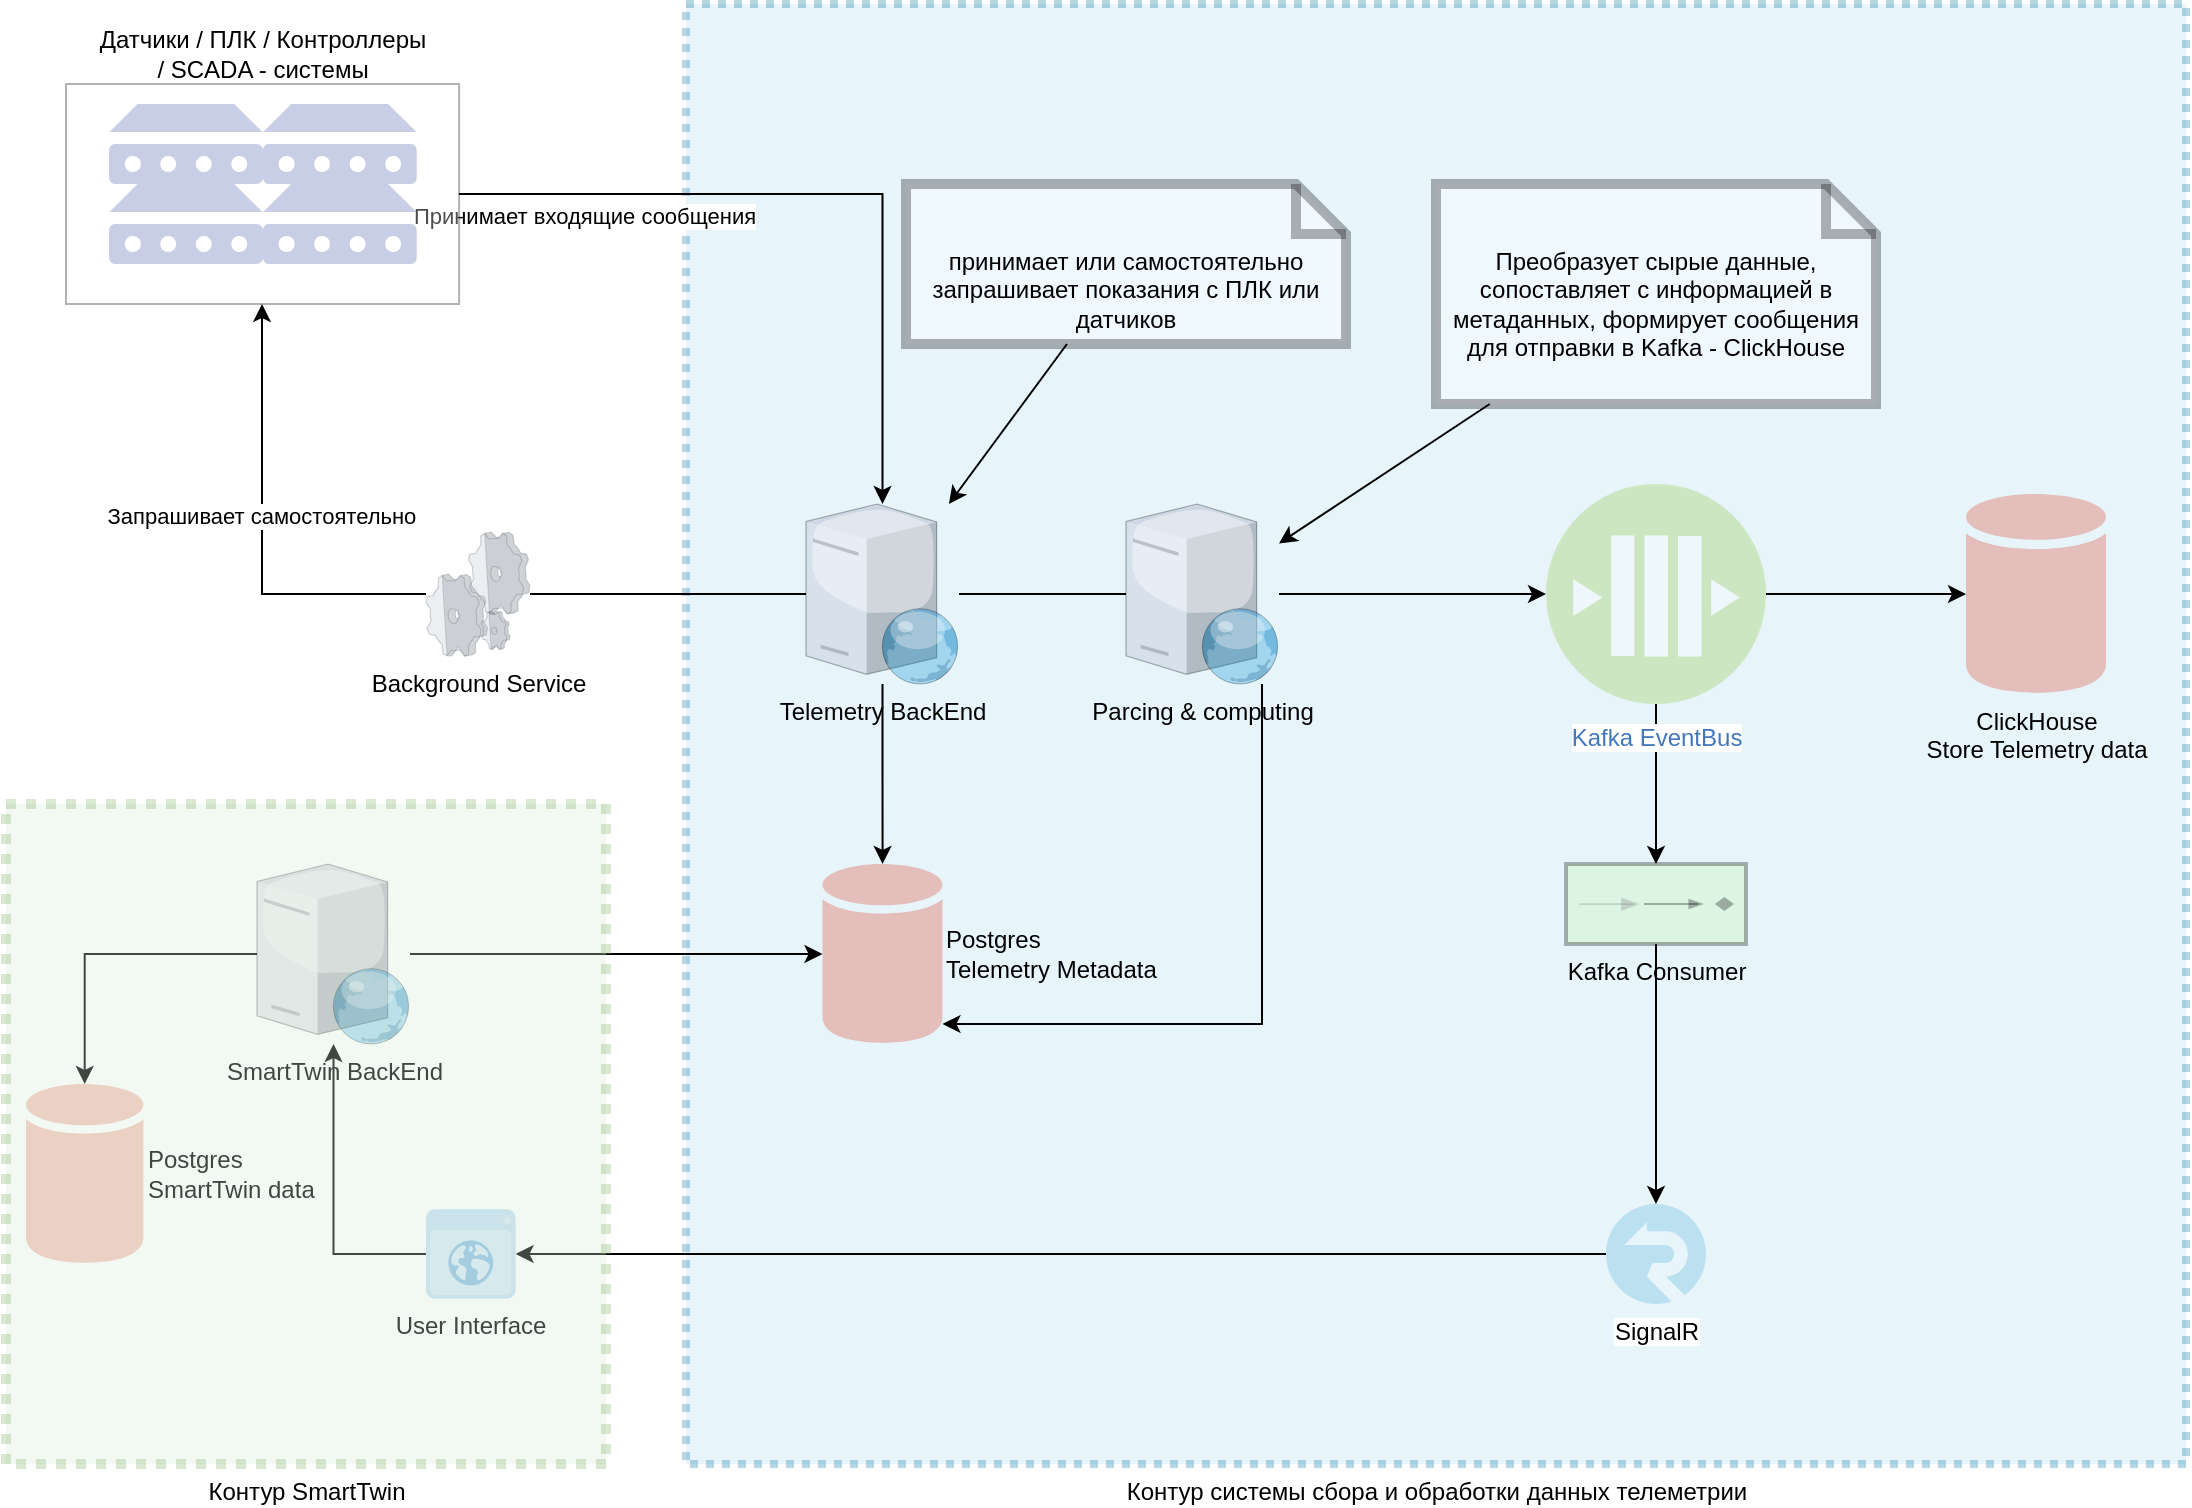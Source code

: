 <mxfile version="14.6.13" type="github" pages="4">
  <diagram id="qnoL8s55e2lCcl9ub37X" name="Концепт">
    <mxGraphModel dx="1343" dy="699" grid="1" gridSize="10" guides="1" tooltips="1" connect="1" arrows="1" fold="1" page="1" pageScale="1" pageWidth="1169" pageHeight="827" math="0" shadow="0">
      <root>
        <mxCell id="0" />
        <mxCell id="1" parent="0" />
        <mxCell id="F4rKRSC1pj4bfYlLId7F-75" value="Контур системы сбора и обработки данных телеметрии" style="verticalLabelPosition=bottom;verticalAlign=top;html=1;shape=mxgraph.basic.rect;fillColor2=none;strokeWidth=4;size=20;indent=5;dashed=1;dashPattern=1 1;fontSize=12;opacity=30;fillColor=#b1ddf0;strokeColor=#10739e;" parent="1" vertex="1">
          <mxGeometry x="370" y="20" width="750" height="730" as="geometry" />
        </mxCell>
        <mxCell id="F4rKRSC1pj4bfYlLId7F-6" value="ClickHouse &lt;br&gt;Store Telemetry data" style="shadow=0;dashed=0;html=1;strokeColor=none;labelPosition=center;verticalLabelPosition=bottom;verticalAlign=top;outlineConnect=0;align=center;shape=mxgraph.office.databases.database;fillColor=#DA4026;opacity=30;" parent="1" vertex="1">
          <mxGeometry x="1010" y="265" width="70" height="100" as="geometry" />
        </mxCell>
        <mxCell id="F4rKRSC1pj4bfYlLId7F-21" style="edgeStyle=orthogonalEdgeStyle;rounded=0;orthogonalLoop=1;jettySize=auto;html=1;" parent="1" source="F4rKRSC1pj4bfYlLId7F-7" target="F4rKRSC1pj4bfYlLId7F-20" edge="1">
          <mxGeometry relative="1" as="geometry" />
        </mxCell>
        <mxCell id="F4rKRSC1pj4bfYlLId7F-7" value="SignalR" style="aspect=fixed;html=1;points=[];align=center;image;fontSize=12;image=img/lib/mscae/SignalR.svg;strokeWidth=5;gradientColor=none;opacity=30;" parent="1" vertex="1">
          <mxGeometry x="830" y="620" width="50" height="50" as="geometry" />
        </mxCell>
        <mxCell id="F4rKRSC1pj4bfYlLId7F-37" style="edgeStyle=orthogonalEdgeStyle;rounded=0;orthogonalLoop=1;jettySize=auto;html=1;" parent="1" source="F4rKRSC1pj4bfYlLId7F-10" target="F4rKRSC1pj4bfYlLId7F-6" edge="1">
          <mxGeometry relative="1" as="geometry" />
        </mxCell>
        <mxCell id="F4rKRSC1pj4bfYlLId7F-38" style="edgeStyle=orthogonalEdgeStyle;rounded=0;orthogonalLoop=1;jettySize=auto;html=1;" parent="1" source="F4rKRSC1pj4bfYlLId7F-10" target="F4rKRSC1pj4bfYlLId7F-11" edge="1">
          <mxGeometry relative="1" as="geometry" />
        </mxCell>
        <mxCell id="F4rKRSC1pj4bfYlLId7F-10" value="Kafka EventBus" style="aspect=fixed;perimeter=ellipsePerimeter;html=1;align=center;shadow=0;dashed=0;fontColor=#4277BB;labelBackgroundColor=#ffffff;fontSize=12;spacingTop=3;image;image=img/lib/ibm/blockchain/message_bus.svg;strokeWidth=5;gradientColor=none;opacity=30;" parent="1" vertex="1">
          <mxGeometry x="800" y="260" width="110" height="110" as="geometry" />
        </mxCell>
        <mxCell id="F4rKRSC1pj4bfYlLId7F-22" style="edgeStyle=orthogonalEdgeStyle;rounded=0;orthogonalLoop=1;jettySize=auto;html=1;" parent="1" source="F4rKRSC1pj4bfYlLId7F-11" target="F4rKRSC1pj4bfYlLId7F-7" edge="1">
          <mxGeometry relative="1" as="geometry">
            <mxPoint x="855" y="585" as="targetPoint" />
          </mxGeometry>
        </mxCell>
        <mxCell id="F4rKRSC1pj4bfYlLId7F-11" value="Kafka Consumer" style="fillColor=#c0f5a9;dashed=0;outlineConnect=0;strokeWidth=2;html=1;align=center;fontSize=12;verticalLabelPosition=bottom;verticalAlign=top;shape=mxgraph.eip.event_driven_consumer;opacity=30;" parent="1" vertex="1">
          <mxGeometry x="810" y="450" width="90" height="40" as="geometry" />
        </mxCell>
        <mxCell id="F4rKRSC1pj4bfYlLId7F-29" style="edgeStyle=orthogonalEdgeStyle;rounded=0;orthogonalLoop=1;jettySize=auto;html=1;" parent="1" source="F4rKRSC1pj4bfYlLId7F-15" target="F4rKRSC1pj4bfYlLId7F-28" edge="1">
          <mxGeometry relative="1" as="geometry" />
        </mxCell>
        <mxCell id="F4rKRSC1pj4bfYlLId7F-62" style="edgeStyle=orthogonalEdgeStyle;rounded=0;orthogonalLoop=1;jettySize=auto;html=1;" parent="1" source="F4rKRSC1pj4bfYlLId7F-15" target="F4rKRSC1pj4bfYlLId7F-26" edge="1">
          <mxGeometry relative="1" as="geometry" />
        </mxCell>
        <mxCell id="F4rKRSC1pj4bfYlLId7F-15" value="SmartTwin BackEnd" style="verticalLabelPosition=bottom;aspect=fixed;html=1;verticalAlign=top;strokeColor=none;align=center;outlineConnect=0;shape=mxgraph.citrix.web_server;gradientColor=none;opacity=30;" parent="1" vertex="1">
          <mxGeometry x="155.5" y="450" width="76.5" height="90" as="geometry" />
        </mxCell>
        <mxCell id="F4rKRSC1pj4bfYlLId7F-27" style="edgeStyle=orthogonalEdgeStyle;rounded=0;orthogonalLoop=1;jettySize=auto;html=1;" parent="1" source="F4rKRSC1pj4bfYlLId7F-16" target="F4rKRSC1pj4bfYlLId7F-26" edge="1">
          <mxGeometry relative="1" as="geometry" />
        </mxCell>
        <mxCell id="F4rKRSC1pj4bfYlLId7F-36" style="edgeStyle=orthogonalEdgeStyle;rounded=0;orthogonalLoop=1;jettySize=auto;html=1;startArrow=none;" parent="1" source="F4rKRSC1pj4bfYlLId7F-43" target="F4rKRSC1pj4bfYlLId7F-10" edge="1">
          <mxGeometry relative="1" as="geometry" />
        </mxCell>
        <mxCell id="F4rKRSC1pj4bfYlLId7F-52" style="edgeStyle=orthogonalEdgeStyle;rounded=0;orthogonalLoop=1;jettySize=auto;html=1;startArrow=none;" parent="1" source="CP8YVxThDm6iWEc25LLo-1" target="F4rKRSC1pj4bfYlLId7F-50" edge="1">
          <mxGeometry relative="1" as="geometry">
            <Array as="points">
              <mxPoint x="158" y="315" />
            </Array>
          </mxGeometry>
        </mxCell>
        <mxCell id="dZVceFDft_rOgpTll9KQ-1" value="Запрашивает самостоятельно&amp;nbsp;" style="edgeLabel;html=1;align=center;verticalAlign=top;resizable=0;points=[];labelPosition=center;verticalLabelPosition=bottom;" vertex="1" connectable="0" parent="F4rKRSC1pj4bfYlLId7F-52">
          <mxGeometry x="0.185" y="-1" relative="1" as="geometry">
            <mxPoint as="offset" />
          </mxGeometry>
        </mxCell>
        <mxCell id="F4rKRSC1pj4bfYlLId7F-16" value="Telemetry BackEnd" style="verticalLabelPosition=bottom;aspect=fixed;html=1;verticalAlign=top;strokeColor=none;align=center;outlineConnect=0;shape=mxgraph.citrix.web_server;gradientColor=none;opacity=30;" parent="1" vertex="1">
          <mxGeometry x="430" y="270" width="76.5" height="90" as="geometry" />
        </mxCell>
        <mxCell id="F4rKRSC1pj4bfYlLId7F-30" style="edgeStyle=orthogonalEdgeStyle;rounded=0;orthogonalLoop=1;jettySize=auto;html=1;" parent="1" source="F4rKRSC1pj4bfYlLId7F-20" target="F4rKRSC1pj4bfYlLId7F-15" edge="1">
          <mxGeometry relative="1" as="geometry" />
        </mxCell>
        <mxCell id="F4rKRSC1pj4bfYlLId7F-20" value="User Interface" style="shadow=0;dashed=0;html=1;strokeColor=none;fillColor=#4495D1;labelPosition=center;verticalLabelPosition=bottom;verticalAlign=top;align=center;outlineConnect=0;shape=mxgraph.veeam.2d.web_ui;opacity=30;" parent="1" vertex="1">
          <mxGeometry x="240" y="622.6" width="44.8" height="44.8" as="geometry" />
        </mxCell>
        <mxCell id="F4rKRSC1pj4bfYlLId7F-26" value="Postgres&lt;br&gt;Telemetry Metadata" style="shadow=0;dashed=0;html=1;strokeColor=none;labelPosition=right;verticalLabelPosition=middle;verticalAlign=middle;outlineConnect=0;align=left;shape=mxgraph.office.databases.database;fillColor=#DA4026;opacity=30;" parent="1" vertex="1">
          <mxGeometry x="438.25" y="450" width="60" height="90" as="geometry" />
        </mxCell>
        <mxCell id="F4rKRSC1pj4bfYlLId7F-28" value="Postgres&lt;br&gt;SmartTwin data" style="shadow=0;dashed=0;html=1;strokeColor=none;labelPosition=right;verticalLabelPosition=middle;verticalAlign=middle;outlineConnect=0;align=left;shape=mxgraph.office.databases.database;fillColor=#DA4026;opacity=30;" parent="1" vertex="1">
          <mxGeometry x="40" y="560" width="58.7" height="90" as="geometry" />
        </mxCell>
        <mxCell id="F4rKRSC1pj4bfYlLId7F-41" style="edgeStyle=orthogonalEdgeStyle;rounded=0;orthogonalLoop=1;jettySize=auto;html=1;" parent="1" source="F4rKRSC1pj4bfYlLId7F-50" target="F4rKRSC1pj4bfYlLId7F-16" edge="1">
          <mxGeometry relative="1" as="geometry">
            <mxPoint x="434" y="148" as="sourcePoint" />
          </mxGeometry>
        </mxCell>
        <mxCell id="dZVceFDft_rOgpTll9KQ-2" value="Принимает входящие сообщения" style="edgeLabel;html=1;align=center;verticalAlign=top;resizable=0;points=[];labelPosition=center;verticalLabelPosition=bottom;" vertex="1" connectable="0" parent="F4rKRSC1pj4bfYlLId7F-41">
          <mxGeometry x="-0.659" y="2" relative="1" as="geometry">
            <mxPoint as="offset" />
          </mxGeometry>
        </mxCell>
        <mxCell id="F4rKRSC1pj4bfYlLId7F-45" style="edgeStyle=orthogonalEdgeStyle;rounded=0;orthogonalLoop=1;jettySize=auto;html=1;" parent="1" source="F4rKRSC1pj4bfYlLId7F-43" target="F4rKRSC1pj4bfYlLId7F-26" edge="1">
          <mxGeometry relative="1" as="geometry">
            <Array as="points">
              <mxPoint x="658" y="530" />
            </Array>
          </mxGeometry>
        </mxCell>
        <mxCell id="F4rKRSC1pj4bfYlLId7F-43" value="Parcing &amp;amp; computing" style="verticalLabelPosition=bottom;aspect=fixed;html=1;verticalAlign=top;strokeColor=none;align=center;outlineConnect=0;shape=mxgraph.citrix.web_server;gradientColor=none;opacity=30;" parent="1" vertex="1">
          <mxGeometry x="590" y="270" width="76.5" height="90" as="geometry" />
        </mxCell>
        <mxCell id="F4rKRSC1pj4bfYlLId7F-44" value="" style="edgeStyle=orthogonalEdgeStyle;rounded=0;orthogonalLoop=1;jettySize=auto;html=1;endArrow=none;" parent="1" source="F4rKRSC1pj4bfYlLId7F-16" target="F4rKRSC1pj4bfYlLId7F-43" edge="1">
          <mxGeometry relative="1" as="geometry">
            <mxPoint x="516.5" y="315" as="sourcePoint" />
            <mxPoint x="720" y="315" as="targetPoint" />
          </mxGeometry>
        </mxCell>
        <mxCell id="F4rKRSC1pj4bfYlLId7F-51" value="" style="group;labelPosition=center;verticalLabelPosition=bottom;align=center;verticalAlign=top;textDirection=ltr;" parent="1" vertex="1" connectable="0">
          <mxGeometry x="60.0" y="60" width="196.54" height="110" as="geometry" />
        </mxCell>
        <mxCell id="F4rKRSC1pj4bfYlLId7F-46" value="" style="aspect=fixed;pointerEvents=1;shadow=0;dashed=0;html=1;strokeColor=none;labelPosition=center;verticalLabelPosition=bottom;verticalAlign=top;align=center;fillColor=#00188D;shape=mxgraph.mscae.enterprise.device;opacity=30;" parent="F4rKRSC1pj4bfYlLId7F-51" vertex="1">
          <mxGeometry x="21.54" y="10" width="76.92" height="40" as="geometry" />
        </mxCell>
        <mxCell id="F4rKRSC1pj4bfYlLId7F-47" value="" style="aspect=fixed;pointerEvents=1;shadow=0;dashed=0;html=1;strokeColor=none;labelPosition=center;verticalLabelPosition=bottom;verticalAlign=top;align=center;fillColor=#00188D;shape=mxgraph.mscae.enterprise.device;opacity=30;" parent="F4rKRSC1pj4bfYlLId7F-51" vertex="1">
          <mxGeometry x="21.54" y="50" width="76.92" height="40" as="geometry" />
        </mxCell>
        <mxCell id="F4rKRSC1pj4bfYlLId7F-48" value="" style="aspect=fixed;pointerEvents=1;shadow=0;dashed=0;html=1;strokeColor=none;labelPosition=center;verticalLabelPosition=bottom;verticalAlign=top;align=center;fillColor=#00188D;shape=mxgraph.mscae.enterprise.device;opacity=30;" parent="F4rKRSC1pj4bfYlLId7F-51" vertex="1">
          <mxGeometry x="98.46" y="50" width="76.92" height="40" as="geometry" />
        </mxCell>
        <mxCell id="F4rKRSC1pj4bfYlLId7F-49" value="" style="aspect=fixed;pointerEvents=1;shadow=0;dashed=0;html=1;strokeColor=none;labelPosition=center;verticalLabelPosition=bottom;verticalAlign=top;align=center;fillColor=#00188D;shape=mxgraph.mscae.enterprise.device;opacity=30;" parent="F4rKRSC1pj4bfYlLId7F-51" vertex="1">
          <mxGeometry x="98.46" y="10" width="76.92" height="40" as="geometry" />
        </mxCell>
        <mxCell id="F4rKRSC1pj4bfYlLId7F-50" value="" style="verticalLabelPosition=bottom;verticalAlign=top;html=1;shape=mxgraph.basic.rect;fillColor2=none;strokeWidth=1;size=20;indent=5;gradientColor=none;opacity=30;" parent="F4rKRSC1pj4bfYlLId7F-51" vertex="1">
          <mxGeometry width="196.54" height="110" as="geometry" />
        </mxCell>
        <mxCell id="F4rKRSC1pj4bfYlLId7F-65" value="принимает или самостоятельно запрашивает показания с ПЛК или датчиков" style="shape=note2;boundedLbl=1;whiteSpace=wrap;html=1;size=25;verticalAlign=top;align=center;fontSize=12;strokeWidth=5;gradientColor=none;opacity=30;" parent="1" vertex="1">
          <mxGeometry x="480" y="110" width="220" height="80" as="geometry" />
        </mxCell>
        <mxCell id="F4rKRSC1pj4bfYlLId7F-70" value="Преобразует сырые данные, сопоставляет с информацией в метаданных, формирует сообщения для отправки в Kafka - ClickHouse" style="shape=note2;boundedLbl=1;whiteSpace=wrap;html=1;size=25;verticalAlign=top;align=center;fontSize=12;strokeWidth=5;gradientColor=none;opacity=30;" parent="1" vertex="1">
          <mxGeometry x="745" y="110" width="220" height="110" as="geometry" />
        </mxCell>
        <mxCell id="F4rKRSC1pj4bfYlLId7F-72" value="" style="endArrow=classic;html=1;fontSize=12;" parent="1" source="F4rKRSC1pj4bfYlLId7F-65" target="F4rKRSC1pj4bfYlLId7F-16" edge="1">
          <mxGeometry width="50" height="50" relative="1" as="geometry">
            <mxPoint x="520" y="490" as="sourcePoint" />
            <mxPoint x="570" y="440" as="targetPoint" />
          </mxGeometry>
        </mxCell>
        <mxCell id="F4rKRSC1pj4bfYlLId7F-73" value="" style="endArrow=classic;html=1;fontSize=12;" parent="1" source="F4rKRSC1pj4bfYlLId7F-70" target="F4rKRSC1pj4bfYlLId7F-43" edge="1">
          <mxGeometry width="50" height="50" relative="1" as="geometry">
            <mxPoint x="520" y="490" as="sourcePoint" />
            <mxPoint x="570" y="440" as="targetPoint" />
          </mxGeometry>
        </mxCell>
        <mxCell id="F4rKRSC1pj4bfYlLId7F-74" value="Контур SmartTwin" style="verticalLabelPosition=bottom;verticalAlign=top;html=1;shape=mxgraph.basic.rect;fillColor2=none;strokeWidth=5;size=20;indent=5;fontSize=12;opacity=30;dashed=1;dashPattern=1 1;fillColor=#d5e8d4;strokeColor=#82b366;" parent="1" vertex="1">
          <mxGeometry x="30" y="420" width="300" height="330" as="geometry" />
        </mxCell>
        <mxCell id="F4rKRSC1pj4bfYlLId7F-76" value="Датчики / ПЛК / Контроллеры&lt;br&gt;/ SCADA - системы" style="text;html=1;align=center;verticalAlign=middle;resizable=0;points=[];autosize=1;strokeColor=none;fontSize=12;" parent="1" vertex="1">
          <mxGeometry x="68.27" y="30" width="180" height="30" as="geometry" />
        </mxCell>
        <mxCell id="CP8YVxThDm6iWEc25LLo-1" value="Background Service" style="verticalLabelPosition=bottom;aspect=fixed;html=1;verticalAlign=top;strokeColor=none;align=center;outlineConnect=0;shape=mxgraph.citrix.process;opacity=30;" vertex="1" parent="1">
          <mxGeometry x="240" y="284" width="52" height="62" as="geometry" />
        </mxCell>
        <mxCell id="CP8YVxThDm6iWEc25LLo-2" value="" style="edgeStyle=orthogonalEdgeStyle;rounded=0;orthogonalLoop=1;jettySize=auto;html=1;endArrow=none;" edge="1" parent="1" source="F4rKRSC1pj4bfYlLId7F-16" target="CP8YVxThDm6iWEc25LLo-1">
          <mxGeometry relative="1" as="geometry">
            <mxPoint x="430" y="315" as="sourcePoint" />
            <mxPoint x="158.3" y="170" as="targetPoint" />
          </mxGeometry>
        </mxCell>
      </root>
    </mxGraphModel>
  </diagram>
  <diagram id="3a7Nvi-yJV9jJJ0RwMeI" name="Данные">
    <mxGraphModel dx="1343" dy="699" grid="1" gridSize="10" guides="1" tooltips="1" connect="1" arrows="1" fold="1" page="1" pageScale="1" pageWidth="1169" pageHeight="827" math="0" shadow="0">
      <root>
        <mxCell id="6YmgcbIyRF0iGY6VEGHO-0" />
        <mxCell id="6YmgcbIyRF0iGY6VEGHO-1" parent="6YmgcbIyRF0iGY6VEGHO-0" />
        <mxCell id="UnLnXml18KxaI7nx4-b7-1" style="edgeStyle=orthogonalEdgeStyle;rounded=0;orthogonalLoop=1;jettySize=auto;html=1;entryX=0;entryY=0.52;entryDx=0;entryDy=0;entryPerimeter=0;fontSize=12;exitX=0.5;exitY=0;exitDx=0;exitDy=0;dashed=1;dashPattern=1 1;strokeWidth=5;" parent="6YmgcbIyRF0iGY6VEGHO-1" source="6YmgcbIyRF0iGY6VEGHO-2" target="UnLnXml18KxaI7nx4-b7-0" edge="1">
          <mxGeometry relative="1" as="geometry" />
        </mxCell>
        <mxCell id="6YmgcbIyRF0iGY6VEGHO-2" value="" style="rounded=0;whiteSpace=wrap;html=1;dashed=1;dashPattern=1 1;fontSize=12;strokeWidth=4;gradientColor=none;opacity=30;" parent="6YmgcbIyRF0iGY6VEGHO-1" vertex="1">
          <mxGeometry x="40" y="240" width="160" height="530" as="geometry" />
        </mxCell>
        <mxCell id="6YmgcbIyRF0iGY6VEGHO-3" value="" style="rounded=0;whiteSpace=wrap;html=1;dashed=1;dashPattern=1 1;fontSize=12;strokeWidth=4;gradientColor=none;opacity=30;" parent="6YmgcbIyRF0iGY6VEGHO-1" vertex="1">
          <mxGeometry x="880" y="240" width="240" height="530" as="geometry" />
        </mxCell>
        <mxCell id="6YmgcbIyRF0iGY6VEGHO-4" value="TelemetryData" style="swimlane;childLayout=stackLayout;horizontal=1;startSize=30;horizontalStack=0;rounded=1;fontSize=14;fontStyle=0;strokeWidth=2;resizeParent=0;resizeLast=1;shadow=0;dashed=0;align=center;dashPattern=1 1;gradientColor=none;opacity=30;" parent="6YmgcbIyRF0iGY6VEGHO-1" vertex="1">
          <mxGeometry x="920" y="275" width="160" height="120" as="geometry" />
        </mxCell>
        <mxCell id="6YmgcbIyRF0iGY6VEGHO-5" value="+TimeStamp&#xa;+ObjectId&#xa;+ControllerId&#xa;+SensorId&#xa;+SensorValue" style="align=left;strokeColor=none;fillColor=none;spacingLeft=4;fontSize=12;verticalAlign=top;resizable=0;rotatable=0;part=1;" parent="6YmgcbIyRF0iGY6VEGHO-4" vertex="1">
          <mxGeometry y="30" width="160" height="90" as="geometry" />
        </mxCell>
        <mxCell id="nAzXzmi3zIZ04AJOb8aD-0" style="edgeStyle=orthogonalEdgeStyle;rounded=0;orthogonalLoop=1;jettySize=auto;html=1;strokeWidth=1;" edge="1" parent="6YmgcbIyRF0iGY6VEGHO-1" source="6YmgcbIyRF0iGY6VEGHO-6" target="6YmgcbIyRF0iGY6VEGHO-8">
          <mxGeometry relative="1" as="geometry" />
        </mxCell>
        <mxCell id="6YmgcbIyRF0iGY6VEGHO-6" value="Object" style="swimlane;childLayout=stackLayout;horizontal=1;startSize=30;horizontalStack=0;rounded=1;fontSize=14;fontStyle=0;strokeWidth=2;resizeParent=0;resizeLast=1;shadow=0;dashed=0;align=center;dashPattern=1 1;gradientColor=none;opacity=30;" parent="6YmgcbIyRF0iGY6VEGHO-1" vertex="1">
          <mxGeometry x="60" y="275" width="120" height="120" as="geometry" />
        </mxCell>
        <mxCell id="6YmgcbIyRF0iGY6VEGHO-7" value="+ObjectId&#xa;+ObjectTypeId&#xa;" style="align=left;strokeColor=none;fillColor=none;spacingLeft=4;fontSize=12;verticalAlign=top;resizable=0;rotatable=0;part=1;" parent="6YmgcbIyRF0iGY6VEGHO-6" vertex="1">
          <mxGeometry y="30" width="120" height="90" as="geometry" />
        </mxCell>
        <mxCell id="6YmgcbIyRF0iGY6VEGHO-8" value="ObjectType" style="swimlane;childLayout=stackLayout;horizontal=1;startSize=30;horizontalStack=0;rounded=1;fontSize=14;fontStyle=0;strokeWidth=2;resizeParent=0;resizeLast=1;shadow=0;dashed=0;align=center;dashPattern=1 1;gradientColor=none;opacity=30;" parent="6YmgcbIyRF0iGY6VEGHO-1" vertex="1">
          <mxGeometry x="60" y="445" width="120" height="75" as="geometry" />
        </mxCell>
        <mxCell id="6YmgcbIyRF0iGY6VEGHO-9" value="+ObjectTypeId&#xa;" style="align=left;strokeColor=none;fillColor=none;spacingLeft=4;fontSize=12;verticalAlign=top;resizable=0;rotatable=0;part=1;" parent="6YmgcbIyRF0iGY6VEGHO-8" vertex="1">
          <mxGeometry y="30" width="120" height="45" as="geometry" />
        </mxCell>
        <mxCell id="UnLnXml18KxaI7nx4-b7-5" style="edgeStyle=orthogonalEdgeStyle;rounded=0;orthogonalLoop=1;jettySize=auto;html=1;entryX=0;entryY=0.5;entryDx=0;entryDy=0;fontSize=12;startArrow=none;dashed=1;dashPattern=1 1;strokeWidth=5;" parent="6YmgcbIyRF0iGY6VEGHO-1" source="UnLnXml18KxaI7nx4-b7-9" target="UnLnXml18KxaI7nx4-b7-3" edge="1">
          <mxGeometry relative="1" as="geometry" />
        </mxCell>
        <mxCell id="UnLnXml18KxaI7nx4-b7-11" style="edgeStyle=orthogonalEdgeStyle;rounded=0;orthogonalLoop=1;jettySize=auto;html=1;entryX=0.02;entryY=0.46;entryDx=0;entryDy=0;entryPerimeter=0;fontSize=12;dashed=1;dashPattern=1 1;strokeWidth=5;" parent="6YmgcbIyRF0iGY6VEGHO-1" source="6YmgcbIyRF0iGY6VEGHO-11" target="UnLnXml18KxaI7nx4-b7-9" edge="1">
          <mxGeometry relative="1" as="geometry" />
        </mxCell>
        <mxCell id="6YmgcbIyRF0iGY6VEGHO-11" value="" style="rounded=0;whiteSpace=wrap;html=1;dashed=1;dashPattern=1 1;fontSize=12;strokeWidth=4;gradientColor=none;opacity=30;" parent="6YmgcbIyRF0iGY6VEGHO-1" vertex="1">
          <mxGeometry x="280" y="240" width="560" height="530" as="geometry" />
        </mxCell>
        <mxCell id="6YmgcbIyRF0iGY6VEGHO-12" value="Sensor" style="swimlane;childLayout=stackLayout;horizontal=1;startSize=30;horizontalStack=0;rounded=1;fontSize=14;fontStyle=0;strokeWidth=2;resizeParent=0;resizeLast=1;shadow=0;dashed=0;align=center;dashPattern=1 1;gradientColor=none;opacity=30;" parent="6YmgcbIyRF0iGY6VEGHO-1" vertex="1">
          <mxGeometry x="570" y="275" width="160" height="120" as="geometry" />
        </mxCell>
        <mxCell id="6YmgcbIyRF0iGY6VEGHO-13" value="+SensorId&#xa;+OuterSensorId&#xa;+ControllerId&#xa;+[OtherProperty]" style="align=left;strokeColor=none;fillColor=none;spacingLeft=4;fontSize=12;verticalAlign=top;resizable=0;rotatable=0;part=1;" parent="6YmgcbIyRF0iGY6VEGHO-12" vertex="1">
          <mxGeometry y="30" width="160" height="90" as="geometry" />
        </mxCell>
        <mxCell id="6YmgcbIyRF0iGY6VEGHO-18" style="edgeStyle=orthogonalEdgeStyle;rounded=0;orthogonalLoop=1;jettySize=auto;html=1;fontSize=12;" parent="6YmgcbIyRF0iGY6VEGHO-1" source="6YmgcbIyRF0iGY6VEGHO-15" target="6YmgcbIyRF0iGY6VEGHO-13" edge="1">
          <mxGeometry relative="1" as="geometry" />
        </mxCell>
        <mxCell id="6YmgcbIyRF0iGY6VEGHO-14" value="Controller" style="swimlane;childLayout=stackLayout;horizontal=1;startSize=30;horizontalStack=0;rounded=1;fontSize=14;fontStyle=0;strokeWidth=2;resizeParent=0;resizeLast=1;shadow=0;dashed=0;align=center;dashPattern=1 1;gradientColor=none;opacity=30;" parent="6YmgcbIyRF0iGY6VEGHO-1" vertex="1">
          <mxGeometry x="340" y="275" width="160" height="120" as="geometry" />
        </mxCell>
        <mxCell id="6YmgcbIyRF0iGY6VEGHO-15" value="+ControllerId&#xa;+ObjectId&#xa;+[Other property]" style="align=left;strokeColor=none;fillColor=none;spacingLeft=4;fontSize=12;verticalAlign=top;resizable=0;rotatable=0;part=1;" parent="6YmgcbIyRF0iGY6VEGHO-14" vertex="1">
          <mxGeometry y="30" width="160" height="90" as="geometry" />
        </mxCell>
        <mxCell id="6YmgcbIyRF0iGY6VEGHO-19" style="edgeStyle=orthogonalEdgeStyle;rounded=0;orthogonalLoop=1;jettySize=auto;html=1;fontSize=12;" parent="6YmgcbIyRF0iGY6VEGHO-1" source="6YmgcbIyRF0iGY6VEGHO-7" target="6YmgcbIyRF0iGY6VEGHO-15" edge="1">
          <mxGeometry relative="1" as="geometry" />
        </mxCell>
        <mxCell id="497GFFl29Zoo1CE1Uf6j-0" value="FK" style="edgeLabel;html=1;align=center;verticalAlign=middle;resizable=0;points=[];" vertex="1" connectable="0" parent="6YmgcbIyRF0iGY6VEGHO-19">
          <mxGeometry x="-0.2" relative="1" as="geometry">
            <mxPoint as="offset" />
          </mxGeometry>
        </mxCell>
        <mxCell id="6YmgcbIyRF0iGY6VEGHO-22" style="edgeStyle=orthogonalEdgeStyle;rounded=0;orthogonalLoop=1;jettySize=auto;html=1;fontSize=12;" parent="6YmgcbIyRF0iGY6VEGHO-1" source="6YmgcbIyRF0iGY6VEGHO-20" target="6YmgcbIyRF0iGY6VEGHO-13" edge="1">
          <mxGeometry relative="1" as="geometry" />
        </mxCell>
        <mxCell id="6YmgcbIyRF0iGY6VEGHO-20" value="SensorPropery" style="swimlane;childLayout=stackLayout;horizontal=1;startSize=30;horizontalStack=0;rounded=1;fontSize=14;fontStyle=0;strokeWidth=2;resizeParent=0;resizeLast=1;shadow=0;dashed=0;align=center;dashPattern=1 1;gradientColor=none;opacity=30;" parent="6YmgcbIyRF0iGY6VEGHO-1" vertex="1">
          <mxGeometry x="570" y="470" width="160" height="120" as="geometry" />
        </mxCell>
        <mxCell id="6YmgcbIyRF0iGY6VEGHO-21" value="+SensorId&#xa;+MeasurementUnitId&#xa;" style="align=left;strokeColor=none;fillColor=none;spacingLeft=4;fontSize=12;verticalAlign=top;resizable=0;rotatable=0;part=1;" parent="6YmgcbIyRF0iGY6VEGHO-20" vertex="1">
          <mxGeometry y="30" width="160" height="90" as="geometry" />
        </mxCell>
        <mxCell id="6YmgcbIyRF0iGY6VEGHO-23" value="ControllerTempleate" style="swimlane;childLayout=stackLayout;horizontal=1;startSize=30;horizontalStack=0;rounded=1;fontSize=14;fontStyle=0;strokeWidth=2;resizeParent=0;resizeLast=1;shadow=0;dashed=0;align=center;dashPattern=1 1;gradientColor=none;opacity=30;" parent="6YmgcbIyRF0iGY6VEGHO-1" vertex="1">
          <mxGeometry x="310" y="630" width="160" height="70" as="geometry" />
        </mxCell>
        <mxCell id="6YmgcbIyRF0iGY6VEGHO-24" value="+Attribute1&#xa;" style="align=left;strokeColor=none;fillColor=none;spacingLeft=4;fontSize=12;verticalAlign=top;resizable=0;rotatable=0;part=1;" parent="6YmgcbIyRF0iGY6VEGHO-23" vertex="1">
          <mxGeometry y="30" width="160" height="40" as="geometry" />
        </mxCell>
        <mxCell id="UnLnXml18KxaI7nx4-b7-2" style="edgeStyle=orthogonalEdgeStyle;rounded=0;orthogonalLoop=1;jettySize=auto;html=1;fontSize=12;dashed=1;dashPattern=1 1;strokeWidth=5;" parent="6YmgcbIyRF0iGY6VEGHO-1" source="UnLnXml18KxaI7nx4-b7-0" target="6YmgcbIyRF0iGY6VEGHO-11" edge="1">
          <mxGeometry relative="1" as="geometry" />
        </mxCell>
        <mxCell id="UnLnXml18KxaI7nx4-b7-0" value="Взаимодействие через API" style="aspect=fixed;html=1;points=[];align=center;image;fontSize=12;image=img/lib/mscae/App_Services.svg;strokeWidth=5;gradientColor=none;opacity=30;" parent="6YmgcbIyRF0iGY6VEGHO-1" vertex="1">
          <mxGeometry x="210" y="128" width="50" height="50" as="geometry" />
        </mxCell>
        <mxCell id="UnLnXml18KxaI7nx4-b7-4" style="edgeStyle=orthogonalEdgeStyle;rounded=0;orthogonalLoop=1;jettySize=auto;html=1;fontSize=12;dashed=1;dashPattern=1 1;strokeWidth=5;" parent="6YmgcbIyRF0iGY6VEGHO-1" target="6YmgcbIyRF0iGY6VEGHO-3" edge="1">
          <mxGeometry relative="1" as="geometry">
            <mxPoint x="888" y="165" as="sourcePoint" />
            <Array as="points">
              <mxPoint x="1000" y="165" />
            </Array>
          </mxGeometry>
        </mxCell>
        <mxCell id="UnLnXml18KxaI7nx4-b7-3" value="Взаимодействие ч-з &lt;br&gt;Kafka" style="aspect=fixed;perimeter=ellipsePerimeter;html=1;align=center;shadow=0;dashed=0;fontColor=#4277BB;labelBackgroundColor=#ffffff;fontSize=12;spacingTop=3;image;image=img/lib/ibm/blockchain/message_bus.svg;strokeWidth=5;gradientColor=none;opacity=30;" parent="6YmgcbIyRF0iGY6VEGHO-1" vertex="1">
          <mxGeometry x="840" y="130" width="50" height="50" as="geometry" />
        </mxCell>
        <mxCell id="UnLnXml18KxaI7nx4-b7-6" value="БД SmartTwin" style="text;html=1;strokeColor=none;fillColor=none;align=center;verticalAlign=middle;whiteSpace=wrap;rounded=0;dashed=1;dashPattern=1 1;fontSize=12;opacity=30;" parent="6YmgcbIyRF0iGY6VEGHO-1" vertex="1">
          <mxGeometry x="40" y="740" width="160" height="20" as="geometry" />
        </mxCell>
        <mxCell id="UnLnXml18KxaI7nx4-b7-7" value="БД Телеметрии - метаданные" style="text;html=1;strokeColor=none;fillColor=none;align=center;verticalAlign=middle;whiteSpace=wrap;rounded=0;dashed=1;dashPattern=1 1;fontSize=12;opacity=30;" parent="6YmgcbIyRF0iGY6VEGHO-1" vertex="1">
          <mxGeometry x="280" y="750" width="220" height="20" as="geometry" />
        </mxCell>
        <mxCell id="UnLnXml18KxaI7nx4-b7-8" value="Хранилище ClickHouse" style="text;html=1;strokeColor=none;fillColor=none;align=center;verticalAlign=middle;whiteSpace=wrap;rounded=0;dashed=1;dashPattern=1 1;fontSize=12;opacity=30;" parent="6YmgcbIyRF0iGY6VEGHO-1" vertex="1">
          <mxGeometry x="880" y="740" width="160" height="20" as="geometry" />
        </mxCell>
        <mxCell id="UnLnXml18KxaI7nx4-b7-9" value="Преобразования" style="aspect=fixed;html=1;points=[];align=center;image;fontSize=12;image=img/lib/mscae/App_Services.svg;strokeWidth=5;gradientColor=none;opacity=30;" parent="6YmgcbIyRF0iGY6VEGHO-1" vertex="1">
          <mxGeometry x="660" y="130" width="50" height="50" as="geometry" />
        </mxCell>
        <mxCell id="UnLnXml18KxaI7nx4-b7-12" value="TelemetrySourceData" style="swimlane;childLayout=stackLayout;horizontal=1;startSize=30;horizontalStack=0;rounded=1;fontSize=14;fontStyle=0;strokeWidth=2;resizeParent=0;resizeLast=1;shadow=0;dashed=0;align=center;dashPattern=1 1;gradientColor=none;opacity=30;" parent="6YmgcbIyRF0iGY6VEGHO-1" vertex="1">
          <mxGeometry x="920" y="440" width="160" height="120" as="geometry" />
        </mxCell>
        <mxCell id="UnLnXml18KxaI7nx4-b7-13" value="+TimeStamp&#xa;+ObjectId&#xa;+ControllerId&#xa;+SensorId&#xa;+SensorValue" style="align=left;strokeColor=none;fillColor=none;spacingLeft=4;fontSize=12;verticalAlign=top;resizable=0;rotatable=0;part=1;" parent="UnLnXml18KxaI7nx4-b7-12" vertex="1">
          <mxGeometry y="30" width="160" height="90" as="geometry" />
        </mxCell>
        <mxCell id="i9sJgtpKexulG2d_92MF-1" value="&lt;font style=&quot;font-size: 140px&quot; color=&quot;#ff0000&quot;&gt;?&lt;/font&gt;" style="text;html=1;strokeColor=none;fillColor=none;align=center;verticalAlign=middle;whiteSpace=wrap;rounded=0;" vertex="1" parent="6YmgcbIyRF0iGY6VEGHO-1">
          <mxGeometry x="490" y="300" width="60" height="330" as="geometry" />
        </mxCell>
        <mxCell id="cl9vsjkbc9E_I1qkRE4F-0" style="edgeStyle=orthogonalEdgeStyle;rounded=0;orthogonalLoop=1;jettySize=auto;html=1;strokeWidth=1;" edge="1" parent="6YmgcbIyRF0iGY6VEGHO-1" source="6YmgcbIyRF0iGY6VEGHO-13" target="6YmgcbIyRF0iGY6VEGHO-5">
          <mxGeometry relative="1" as="geometry" />
        </mxCell>
        <mxCell id="cl9vsjkbc9E_I1qkRE4F-1" value="FK" style="edgeLabel;html=1;align=center;verticalAlign=middle;resizable=0;points=[];" vertex="1" connectable="0" parent="cl9vsjkbc9E_I1qkRE4F-0">
          <mxGeometry x="-0.168" y="-2" relative="1" as="geometry">
            <mxPoint as="offset" />
          </mxGeometry>
        </mxCell>
        <mxCell id="cl9vsjkbc9E_I1qkRE4F-2" style="edgeStyle=orthogonalEdgeStyle;rounded=0;orthogonalLoop=1;jettySize=auto;html=1;strokeWidth=1;entryX=0;entryY=0.5;entryDx=0;entryDy=0;" edge="1" parent="6YmgcbIyRF0iGY6VEGHO-1" source="6YmgcbIyRF0iGY6VEGHO-13" target="UnLnXml18KxaI7nx4-b7-13">
          <mxGeometry relative="1" as="geometry" />
        </mxCell>
        <mxCell id="cl9vsjkbc9E_I1qkRE4F-3" value="FK" style="edgeLabel;html=1;align=center;verticalAlign=middle;resizable=0;points=[];" vertex="1" connectable="0" parent="cl9vsjkbc9E_I1qkRE4F-2">
          <mxGeometry x="0.769" y="3" relative="1" as="geometry">
            <mxPoint as="offset" />
          </mxGeometry>
        </mxCell>
      </root>
    </mxGraphModel>
  </diagram>
  <diagram id="NcEPTgYrUP8FQ_KOh3br" name="Данные">
    <mxGraphModel dx="1580" dy="822" grid="1" gridSize="10" guides="1" tooltips="1" connect="1" arrows="1" fold="1" page="1" pageScale="1" pageWidth="1169" pageHeight="827" math="0" shadow="0">
      <root>
        <mxCell id="e37-yaBnfAtcqtMES552-0" />
        <mxCell id="e37-yaBnfAtcqtMES552-1" parent="e37-yaBnfAtcqtMES552-0" />
        <mxCell id="T7BL_QKJvyJ_GN4xhabp-0" value="" style="rounded=0;whiteSpace=wrap;html=1;dashed=1;dashPattern=1 1;fontSize=12;strokeWidth=4;gradientColor=none;opacity=30;" vertex="1" parent="e37-yaBnfAtcqtMES552-1">
          <mxGeometry x="40" y="240" width="160" height="530" as="geometry" />
        </mxCell>
        <mxCell id="sH0KQTRNBBEnj_fWVmm6-0" value="" style="endArrow=classic;html=1;strokeWidth=2;dashed=1;" edge="1" parent="e37-yaBnfAtcqtMES552-1" source="T7BL_QKJvyJ_GN4xhabp-4" target="9ervlWXEBs-LtcN7Xvf8-2">
          <mxGeometry width="50" height="50" relative="1" as="geometry">
            <mxPoint x="560" y="430" as="sourcePoint" />
            <mxPoint x="610" y="380" as="targetPoint" />
          </mxGeometry>
        </mxCell>
        <mxCell id="sH0KQTRNBBEnj_fWVmm6-1" value="" style="endArrow=classic;html=1;dashed=1;strokeWidth=2;" edge="1" parent="e37-yaBnfAtcqtMES552-1" source="T7BL_QKJvyJ_GN4xhabp-4" target="9ervlWXEBs-LtcN7Xvf8-29">
          <mxGeometry width="50" height="50" relative="1" as="geometry">
            <mxPoint x="560" y="430" as="sourcePoint" />
            <mxPoint x="610" y="380" as="targetPoint" />
          </mxGeometry>
        </mxCell>
        <mxCell id="sH0KQTRNBBEnj_fWVmm6-2" value="" style="endArrow=classic;html=1;dashed=1;strokeWidth=2;" edge="1" parent="e37-yaBnfAtcqtMES552-1" source="T7BL_QKJvyJ_GN4xhabp-4" target="9ervlWXEBs-LtcN7Xvf8-31">
          <mxGeometry width="50" height="50" relative="1" as="geometry">
            <mxPoint x="560" y="430" as="sourcePoint" />
            <mxPoint x="610" y="380" as="targetPoint" />
          </mxGeometry>
        </mxCell>
        <mxCell id="T7BL_QKJvyJ_GN4xhabp-1" value="Object" style="swimlane;childLayout=stackLayout;horizontal=1;startSize=30;horizontalStack=0;rounded=1;fontSize=14;fontStyle=0;strokeWidth=2;resizeParent=0;resizeLast=1;shadow=0;dashed=0;align=center;gradientColor=none;" vertex="1" parent="e37-yaBnfAtcqtMES552-1">
          <mxGeometry x="60" y="250" width="120" height="85" as="geometry" />
        </mxCell>
        <mxCell id="T7BL_QKJvyJ_GN4xhabp-2" value="+ObjectId&#xa;+ObjectTypeId&#xa;" style="align=left;strokeColor=none;fillColor=none;spacingLeft=4;fontSize=12;verticalAlign=top;resizable=0;rotatable=0;part=1;" vertex="1" parent="T7BL_QKJvyJ_GN4xhabp-1">
          <mxGeometry y="30" width="120" height="55" as="geometry" />
        </mxCell>
        <mxCell id="T7BL_QKJvyJ_GN4xhabp-4" value="ObjectType" style="swimlane;childLayout=stackLayout;horizontal=1;startSize=30;horizontalStack=0;rounded=1;fontSize=14;fontStyle=0;strokeWidth=2;resizeParent=0;resizeLast=1;shadow=0;dashed=0;align=center;gradientColor=none;" vertex="1" parent="e37-yaBnfAtcqtMES552-1">
          <mxGeometry x="60" y="360" width="120" height="75" as="geometry" />
        </mxCell>
        <mxCell id="T7BL_QKJvyJ_GN4xhabp-5" value="+ObjectTypeId&#xa;" style="align=left;strokeColor=none;fillColor=none;spacingLeft=4;fontSize=12;verticalAlign=top;resizable=0;rotatable=0;part=1;" vertex="1" parent="T7BL_QKJvyJ_GN4xhabp-4">
          <mxGeometry y="30" width="120" height="45" as="geometry" />
        </mxCell>
        <mxCell id="T7BL_QKJvyJ_GN4xhabp-6" value="БД SmartTwin" style="text;html=1;strokeColor=none;fillColor=none;align=center;verticalAlign=middle;whiteSpace=wrap;rounded=0;dashed=1;dashPattern=1 1;fontSize=12;opacity=30;" vertex="1" parent="e37-yaBnfAtcqtMES552-1">
          <mxGeometry x="40" y="740" width="160" height="20" as="geometry" />
        </mxCell>
        <mxCell id="9ervlWXEBs-LtcN7Xvf8-0" value="" style="rounded=0;whiteSpace=wrap;html=1;dashed=1;dashPattern=1 1;fontSize=12;strokeWidth=4;gradientColor=none;opacity=30;" vertex="1" parent="e37-yaBnfAtcqtMES552-1">
          <mxGeometry x="880" y="240" width="240" height="530" as="geometry" />
        </mxCell>
        <mxCell id="9ervlWXEBs-LtcN7Xvf8-1" value="ObjectType1111Telemetry" style="swimlane;childLayout=stackLayout;horizontal=1;startSize=30;horizontalStack=0;rounded=1;fontSize=14;fontStyle=0;strokeWidth=2;resizeParent=0;resizeLast=1;shadow=0;dashed=0;align=center;dashPattern=1 1;gradientColor=none;opacity=30;" vertex="1" parent="e37-yaBnfAtcqtMES552-1">
          <mxGeometry x="905" y="270" width="205" height="120" as="geometry" />
        </mxCell>
        <mxCell id="9ervlWXEBs-LtcN7Xvf8-2" value="+TimeStamp&#xa;+ObjectId&#xa;+Sensor1Value&#xa;+Sensor2Value&#xa;+Sensor3Value" style="align=left;strokeColor=none;fillColor=none;spacingLeft=4;fontSize=12;verticalAlign=top;resizable=0;rotatable=0;part=1;" vertex="1" parent="9ervlWXEBs-LtcN7Xvf8-1">
          <mxGeometry y="30" width="205" height="90" as="geometry" />
        </mxCell>
        <mxCell id="9ervlWXEBs-LtcN7Xvf8-4" value="Sensor" style="swimlane;childLayout=stackLayout;horizontal=1;startSize=30;horizontalStack=0;rounded=1;fontSize=14;fontStyle=0;strokeWidth=2;resizeParent=0;resizeLast=1;shadow=0;dashed=0;align=center;dashPattern=1 1;gradientColor=none;opacity=30;" vertex="1" parent="e37-yaBnfAtcqtMES552-1">
          <mxGeometry x="560" y="275" width="160" height="120" as="geometry" />
        </mxCell>
        <mxCell id="9ervlWXEBs-LtcN7Xvf8-5" value="+SensorId&#xa;+OuterSensorId&#xa;+ControllerId&#xa;+[OtherProperty]" style="align=left;strokeColor=none;fillColor=none;spacingLeft=4;fontSize=12;verticalAlign=top;resizable=0;rotatable=0;part=1;" vertex="1" parent="9ervlWXEBs-LtcN7Xvf8-4">
          <mxGeometry y="30" width="160" height="90" as="geometry" />
        </mxCell>
        <mxCell id="9ervlWXEBs-LtcN7Xvf8-6" style="edgeStyle=orthogonalEdgeStyle;rounded=0;orthogonalLoop=1;jettySize=auto;html=1;fontSize=12;" edge="1" parent="e37-yaBnfAtcqtMES552-1" source="9ervlWXEBs-LtcN7Xvf8-8" target="9ervlWXEBs-LtcN7Xvf8-5">
          <mxGeometry relative="1" as="geometry" />
        </mxCell>
        <mxCell id="9ervlWXEBs-LtcN7Xvf8-7" value="Controller" style="swimlane;childLayout=stackLayout;horizontal=1;startSize=30;horizontalStack=0;rounded=1;fontSize=14;fontStyle=0;strokeWidth=2;resizeParent=0;resizeLast=1;shadow=0;dashed=0;align=center;dashPattern=1 1;gradientColor=none;opacity=30;" vertex="1" parent="e37-yaBnfAtcqtMES552-1">
          <mxGeometry x="330" y="275" width="160" height="120" as="geometry" />
        </mxCell>
        <mxCell id="9ervlWXEBs-LtcN7Xvf8-8" value="+ControllerId&#xa;+ObjectId&#xa;+[Other property]" style="align=left;strokeColor=none;fillColor=none;spacingLeft=4;fontSize=12;verticalAlign=top;resizable=0;rotatable=0;part=1;" vertex="1" parent="9ervlWXEBs-LtcN7Xvf8-7">
          <mxGeometry y="30" width="160" height="90" as="geometry" />
        </mxCell>
        <mxCell id="9ervlWXEBs-LtcN7Xvf8-9" style="edgeStyle=orthogonalEdgeStyle;rounded=0;orthogonalLoop=1;jettySize=auto;html=1;fontSize=12;" edge="1" parent="e37-yaBnfAtcqtMES552-1" source="9ervlWXEBs-LtcN7Xvf8-10" target="9ervlWXEBs-LtcN7Xvf8-5">
          <mxGeometry relative="1" as="geometry" />
        </mxCell>
        <mxCell id="9ervlWXEBs-LtcN7Xvf8-12" value="ControllerTempleate" style="swimlane;childLayout=stackLayout;horizontal=1;startSize=30;horizontalStack=0;rounded=1;fontSize=14;fontStyle=0;strokeWidth=2;resizeParent=0;resizeLast=1;shadow=0;dashed=0;align=center;dashPattern=1 1;gradientColor=none;opacity=30;" vertex="1" parent="e37-yaBnfAtcqtMES552-1">
          <mxGeometry x="310" y="650" width="160" height="70" as="geometry" />
        </mxCell>
        <mxCell id="9ervlWXEBs-LtcN7Xvf8-13" value="+Attribute1&#xa;" style="align=left;strokeColor=none;fillColor=none;spacingLeft=4;fontSize=12;verticalAlign=top;resizable=0;rotatable=0;part=1;" vertex="1" parent="9ervlWXEBs-LtcN7Xvf8-12">
          <mxGeometry y="30" width="160" height="40" as="geometry" />
        </mxCell>
        <mxCell id="9ervlWXEBs-LtcN7Xvf8-14" value="БД Телеметрии - метаданные" style="text;html=1;strokeColor=none;fillColor=none;align=center;verticalAlign=middle;whiteSpace=wrap;rounded=0;dashed=1;dashPattern=1 1;fontSize=12;opacity=30;" vertex="1" parent="e37-yaBnfAtcqtMES552-1">
          <mxGeometry x="270" y="750" width="220" height="20" as="geometry" />
        </mxCell>
        <mxCell id="9ervlWXEBs-LtcN7Xvf8-15" value="Хранилище ClickHouse" style="text;html=1;strokeColor=none;fillColor=none;align=center;verticalAlign=middle;whiteSpace=wrap;rounded=0;dashed=1;dashPattern=1 1;fontSize=12;opacity=30;" vertex="1" parent="e37-yaBnfAtcqtMES552-1">
          <mxGeometry x="880" y="740" width="160" height="20" as="geometry" />
        </mxCell>
        <mxCell id="9ervlWXEBs-LtcN7Xvf8-20" style="edgeStyle=orthogonalEdgeStyle;rounded=0;orthogonalLoop=1;jettySize=auto;html=1;entryX=0.5;entryY=1;entryDx=0;entryDy=0;" edge="1" parent="e37-yaBnfAtcqtMES552-1" source="9ervlWXEBs-LtcN7Xvf8-18" target="T7BL_QKJvyJ_GN4xhabp-5">
          <mxGeometry relative="1" as="geometry" />
        </mxCell>
        <mxCell id="9ervlWXEBs-LtcN7Xvf8-18" value="ObjectPropertySection" style="swimlane;childLayout=stackLayout;horizontal=1;startSize=30;horizontalStack=0;rounded=1;fontSize=14;fontStyle=0;strokeWidth=2;resizeParent=0;resizeLast=1;shadow=0;dashed=0;align=center;" vertex="1" parent="e37-yaBnfAtcqtMES552-1">
          <mxGeometry x="50" y="460" width="140" height="70" as="geometry" />
        </mxCell>
        <mxCell id="9ervlWXEBs-LtcN7Xvf8-19" value="+SectionId&#xa;+ObjectTypeId&#xa;" style="align=left;strokeColor=none;fillColor=none;spacingLeft=4;fontSize=12;verticalAlign=top;resizable=0;rotatable=0;part=1;" vertex="1" parent="9ervlWXEBs-LtcN7Xvf8-18">
          <mxGeometry y="30" width="140" height="40" as="geometry" />
        </mxCell>
        <mxCell id="9ervlWXEBs-LtcN7Xvf8-23" style="edgeStyle=orthogonalEdgeStyle;rounded=0;orthogonalLoop=1;jettySize=auto;html=1;" edge="1" parent="e37-yaBnfAtcqtMES552-1" source="9ervlWXEBs-LtcN7Xvf8-21" target="9ervlWXEBs-LtcN7Xvf8-19">
          <mxGeometry relative="1" as="geometry" />
        </mxCell>
        <mxCell id="9ervlWXEBs-LtcN7Xvf8-21" value="ObjectProperty" style="swimlane;childLayout=stackLayout;horizontal=1;startSize=30;horizontalStack=0;rounded=1;fontSize=14;fontStyle=0;strokeWidth=2;resizeParent=0;resizeLast=1;shadow=0;dashed=0;align=center;" vertex="1" parent="e37-yaBnfAtcqtMES552-1">
          <mxGeometry x="60" y="550" width="120" height="70" as="geometry" />
        </mxCell>
        <mxCell id="9ervlWXEBs-LtcN7Xvf8-22" value="+PropertyId&#xa;+SectionId&#xa;" style="align=left;strokeColor=none;fillColor=none;spacingLeft=4;fontSize=12;verticalAlign=top;resizable=0;rotatable=0;part=1;" vertex="1" parent="9ervlWXEBs-LtcN7Xvf8-21">
          <mxGeometry y="30" width="120" height="40" as="geometry" />
        </mxCell>
        <mxCell id="9ervlWXEBs-LtcN7Xvf8-26" style="edgeStyle=orthogonalEdgeStyle;rounded=0;orthogonalLoop=1;jettySize=auto;html=1;" edge="1" parent="e37-yaBnfAtcqtMES552-1" source="9ervlWXEBs-LtcN7Xvf8-24" target="9ervlWXEBs-LtcN7Xvf8-22">
          <mxGeometry relative="1" as="geometry" />
        </mxCell>
        <mxCell id="9ervlWXEBs-LtcN7Xvf8-24" value="PropertyValues" style="swimlane;childLayout=stackLayout;horizontal=1;startSize=30;horizontalStack=0;rounded=1;fontSize=14;fontStyle=0;strokeWidth=2;resizeParent=0;resizeLast=1;shadow=0;dashed=0;align=center;" vertex="1" parent="e37-yaBnfAtcqtMES552-1">
          <mxGeometry x="60" y="640" width="120" height="100" as="geometry" />
        </mxCell>
        <mxCell id="9ervlWXEBs-LtcN7Xvf8-25" value="+PropertyValueId&#xa;+PropertyId&#xa;+ObjectId&#xa;+Value&#xa;" style="align=left;strokeColor=none;fillColor=none;spacingLeft=4;fontSize=12;verticalAlign=top;resizable=0;rotatable=0;part=1;" vertex="1" parent="9ervlWXEBs-LtcN7Xvf8-24">
          <mxGeometry y="30" width="120" height="70" as="geometry" />
        </mxCell>
        <mxCell id="9ervlWXEBs-LtcN7Xvf8-27" style="edgeStyle=orthogonalEdgeStyle;rounded=0;orthogonalLoop=1;jettySize=auto;html=1;" edge="1" parent="e37-yaBnfAtcqtMES552-1" source="9ervlWXEBs-LtcN7Xvf8-25" target="T7BL_QKJvyJ_GN4xhabp-2">
          <mxGeometry relative="1" as="geometry">
            <Array as="points">
              <mxPoint x="20" y="735" />
              <mxPoint x="20" y="308" />
            </Array>
          </mxGeometry>
        </mxCell>
        <mxCell id="9ervlWXEBs-LtcN7Xvf8-28" value="ObjectType2222Telemetry" style="swimlane;childLayout=stackLayout;horizontal=1;startSize=30;horizontalStack=0;rounded=1;fontSize=14;fontStyle=0;strokeWidth=2;resizeParent=0;resizeLast=1;shadow=0;dashed=0;align=center;dashPattern=1 1;gradientColor=none;opacity=30;" vertex="1" parent="e37-yaBnfAtcqtMES552-1">
          <mxGeometry x="905" y="400" width="205" height="120" as="geometry" />
        </mxCell>
        <mxCell id="9ervlWXEBs-LtcN7Xvf8-29" value="+TimeStamp&#xa;+ObjectId&#xa;+Sensor1Value&#xa;+Sensor2Value&#xa;+Sensor3Value" style="align=left;strokeColor=none;fillColor=none;spacingLeft=4;fontSize=12;verticalAlign=top;resizable=0;rotatable=0;part=1;" vertex="1" parent="9ervlWXEBs-LtcN7Xvf8-28">
          <mxGeometry y="30" width="205" height="90" as="geometry" />
        </mxCell>
        <mxCell id="9ervlWXEBs-LtcN7Xvf8-30" value="ObjectType3333Telemetry" style="swimlane;childLayout=stackLayout;horizontal=1;startSize=30;horizontalStack=0;rounded=1;fontSize=14;fontStyle=0;strokeWidth=2;resizeParent=0;resizeLast=1;shadow=0;dashed=0;align=center;dashPattern=1 1;gradientColor=none;opacity=30;" vertex="1" parent="e37-yaBnfAtcqtMES552-1">
          <mxGeometry x="905" y="540" width="205" height="120" as="geometry" />
        </mxCell>
        <mxCell id="9ervlWXEBs-LtcN7Xvf8-31" value="+TimeStamp&#xa;+ObjectId&#xa;+Sensor1Value&#xa;+Sensor2Value&#xa;+Sensor3Value" style="align=left;strokeColor=none;fillColor=none;spacingLeft=4;fontSize=12;verticalAlign=top;resizable=0;rotatable=0;part=1;" vertex="1" parent="9ervlWXEBs-LtcN7Xvf8-30">
          <mxGeometry y="30" width="205" height="90" as="geometry" />
        </mxCell>
        <mxCell id="jF_wjO0xNG_30Kqpd1FN-0" style="edgeStyle=orthogonalEdgeStyle;rounded=0;orthogonalLoop=1;jettySize=auto;html=1;entryX=0;entryY=0.52;entryDx=0;entryDy=0;entryPerimeter=0;fontSize=12;exitX=0.5;exitY=0;exitDx=0;exitDy=0;strokeWidth=5;dashed=1;dashPattern=1 1;" edge="1" parent="e37-yaBnfAtcqtMES552-1" target="jF_wjO0xNG_30Kqpd1FN-4">
          <mxGeometry relative="1" as="geometry">
            <mxPoint x="100" y="240" as="sourcePoint" />
            <Array as="points">
              <mxPoint x="100" y="154" />
            </Array>
          </mxGeometry>
        </mxCell>
        <mxCell id="jF_wjO0xNG_30Kqpd1FN-1" style="edgeStyle=orthogonalEdgeStyle;rounded=0;orthogonalLoop=1;jettySize=auto;html=1;entryX=0;entryY=0.5;entryDx=0;entryDy=0;fontSize=12;startArrow=none;dashed=1;dashPattern=1 1;strokeWidth=5;" edge="1" parent="e37-yaBnfAtcqtMES552-1" source="jF_wjO0xNG_30Kqpd1FN-7" target="jF_wjO0xNG_30Kqpd1FN-6">
          <mxGeometry relative="1" as="geometry" />
        </mxCell>
        <mxCell id="jF_wjO0xNG_30Kqpd1FN-2" style="edgeStyle=orthogonalEdgeStyle;rounded=0;orthogonalLoop=1;jettySize=auto;html=1;entryX=0.02;entryY=0.46;entryDx=0;entryDy=0;entryPerimeter=0;fontSize=12;dashed=1;dashPattern=1 1;strokeWidth=5;" edge="1" parent="e37-yaBnfAtcqtMES552-1" target="jF_wjO0xNG_30Kqpd1FN-7">
          <mxGeometry relative="1" as="geometry">
            <mxPoint x="540" y="240" as="sourcePoint" />
            <Array as="points">
              <mxPoint x="540" y="153" />
            </Array>
          </mxGeometry>
        </mxCell>
        <mxCell id="jF_wjO0xNG_30Kqpd1FN-3" style="edgeStyle=orthogonalEdgeStyle;rounded=0;orthogonalLoop=1;jettySize=auto;html=1;fontSize=12;dashed=1;dashPattern=1 1;strokeWidth=5;" edge="1" parent="e37-yaBnfAtcqtMES552-1" source="jF_wjO0xNG_30Kqpd1FN-4">
          <mxGeometry relative="1" as="geometry">
            <mxPoint x="540" y="240" as="targetPoint" />
          </mxGeometry>
        </mxCell>
        <mxCell id="jF_wjO0xNG_30Kqpd1FN-4" value="Взаимодействие через API" style="aspect=fixed;html=1;points=[];align=center;image;fontSize=12;image=img/lib/mscae/App_Services.svg;strokeWidth=5;gradientColor=none;opacity=30;" vertex="1" parent="e37-yaBnfAtcqtMES552-1">
          <mxGeometry x="190" y="128" width="50" height="50" as="geometry" />
        </mxCell>
        <mxCell id="jF_wjO0xNG_30Kqpd1FN-5" style="edgeStyle=orthogonalEdgeStyle;rounded=0;orthogonalLoop=1;jettySize=auto;html=1;fontSize=12;dashed=1;dashPattern=1 1;strokeWidth=5;" edge="1" parent="e37-yaBnfAtcqtMES552-1">
          <mxGeometry relative="1" as="geometry">
            <mxPoint x="868" y="165" as="sourcePoint" />
            <Array as="points">
              <mxPoint x="980" y="165" />
            </Array>
            <mxPoint x="980" y="240" as="targetPoint" />
          </mxGeometry>
        </mxCell>
        <mxCell id="jF_wjO0xNG_30Kqpd1FN-6" value="Взаимодействие ч-з &lt;br&gt;Kafka" style="aspect=fixed;perimeter=ellipsePerimeter;html=1;align=center;shadow=0;dashed=0;fontColor=#4277BB;labelBackgroundColor=#ffffff;fontSize=12;spacingTop=3;image;image=img/lib/ibm/blockchain/message_bus.svg;strokeWidth=5;gradientColor=none;opacity=30;" vertex="1" parent="e37-yaBnfAtcqtMES552-1">
          <mxGeometry x="820" y="130" width="50" height="50" as="geometry" />
        </mxCell>
        <mxCell id="jF_wjO0xNG_30Kqpd1FN-7" value="Преобразования" style="aspect=fixed;html=1;points=[];align=center;image;fontSize=12;image=img/lib/mscae/App_Services.svg;strokeWidth=5;gradientColor=none;opacity=30;" vertex="1" parent="e37-yaBnfAtcqtMES552-1">
          <mxGeometry x="640" y="130" width="50" height="50" as="geometry" />
        </mxCell>
        <mxCell id="f8wAlOzijGZM5vr64fc2-0" style="edgeStyle=orthogonalEdgeStyle;rounded=0;orthogonalLoop=1;jettySize=auto;html=1;" edge="1" parent="e37-yaBnfAtcqtMES552-1" source="T7BL_QKJvyJ_GN4xhabp-2" target="9ervlWXEBs-LtcN7Xvf8-8">
          <mxGeometry relative="1" as="geometry" />
        </mxCell>
        <mxCell id="f8wAlOzijGZM5vr64fc2-1" value="FK" style="edgeLabel;html=1;align=center;verticalAlign=middle;resizable=0;points=[];" vertex="1" connectable="0" parent="f8wAlOzijGZM5vr64fc2-0">
          <mxGeometry x="-0.304" relative="1" as="geometry">
            <mxPoint y="1" as="offset" />
          </mxGeometry>
        </mxCell>
        <mxCell id="d1I6ItmMuLLcy1N9P7d2-1" style="edgeStyle=orthogonalEdgeStyle;rounded=0;orthogonalLoop=1;jettySize=auto;html=1;strokeWidth=1;" edge="1" parent="e37-yaBnfAtcqtMES552-1" source="T7BL_QKJvyJ_GN4xhabp-2" target="T7BL_QKJvyJ_GN4xhabp-4">
          <mxGeometry relative="1" as="geometry" />
        </mxCell>
        <mxCell id="1Ft2TRwAmbzWluS1of1E-0" value="&lt;font style=&quot;font-size: 140px&quot; color=&quot;#ff0000&quot;&gt;?&lt;/font&gt;" style="text;html=1;strokeColor=none;fillColor=none;align=center;verticalAlign=middle;whiteSpace=wrap;rounded=0;" vertex="1" parent="e37-yaBnfAtcqtMES552-1">
          <mxGeometry x="490" y="340" width="60" height="330" as="geometry" />
        </mxCell>
        <mxCell id="9ervlWXEBs-LtcN7Xvf8-10" value="SensorPropery" style="swimlane;childLayout=stackLayout;horizontal=1;startSize=30;horizontalStack=0;rounded=1;fontSize=14;fontStyle=0;strokeWidth=2;resizeParent=0;resizeLast=1;shadow=0;dashed=0;align=center;dashPattern=1 1;gradientColor=none;opacity=30;" vertex="1" parent="e37-yaBnfAtcqtMES552-1">
          <mxGeometry x="560" y="470" width="160" height="120" as="geometry" />
        </mxCell>
        <mxCell id="9ervlWXEBs-LtcN7Xvf8-11" value="+SensorId&#xa;+MeasurementUnitId&#xa;" style="align=left;strokeColor=none;fillColor=none;spacingLeft=4;fontSize=12;verticalAlign=top;resizable=0;rotatable=0;part=1;" vertex="1" parent="9ervlWXEBs-LtcN7Xvf8-10">
          <mxGeometry y="30" width="160" height="90" as="geometry" />
        </mxCell>
        <mxCell id="9ervlWXEBs-LtcN7Xvf8-3" value="" style="rounded=0;whiteSpace=wrap;html=1;dashed=1;dashPattern=1 1;fontSize=12;strokeWidth=4;gradientColor=none;opacity=30;" vertex="1" parent="e37-yaBnfAtcqtMES552-1">
          <mxGeometry x="270" y="240" width="560" height="530" as="geometry" />
        </mxCell>
      </root>
    </mxGraphModel>
  </diagram>
  <diagram id="VMenIlojybJRLtxjCvZc" name="БД телеметрии">
    <mxGraphModel dx="1580" dy="822" grid="1" gridSize="10" guides="1" tooltips="1" connect="1" arrows="1" fold="1" page="1" pageScale="1" pageWidth="1169" pageHeight="827" math="0" shadow="0">
      <root>
        <mxCell id="xosLJ23OvD1ypVrJLaeU-0" />
        <mxCell id="xosLJ23OvD1ypVrJLaeU-1" parent="xosLJ23OvD1ypVrJLaeU-0" />
        <mxCell id="xosLJ23OvD1ypVrJLaeU-2" value="Controller" style="shape=table;startSize=30;container=1;collapsible=1;childLayout=tableLayout;fixedRows=1;rowLines=0;fontStyle=1;align=center;resizeLast=1;" vertex="1" parent="xosLJ23OvD1ypVrJLaeU-1">
          <mxGeometry x="380" y="80" width="180" height="160" as="geometry" />
        </mxCell>
        <mxCell id="xosLJ23OvD1ypVrJLaeU-3" value="" style="shape=partialRectangle;collapsible=0;dropTarget=0;pointerEvents=0;fillColor=none;top=0;left=0;bottom=1;right=0;points=[[0,0.5],[1,0.5]];portConstraint=eastwest;" vertex="1" parent="xosLJ23OvD1ypVrJLaeU-2">
          <mxGeometry y="30" width="180" height="30" as="geometry" />
        </mxCell>
        <mxCell id="xosLJ23OvD1ypVrJLaeU-4" value="PK" style="shape=partialRectangle;connectable=0;fillColor=none;top=0;left=0;bottom=0;right=0;fontStyle=1;overflow=hidden;" vertex="1" parent="xosLJ23OvD1ypVrJLaeU-3">
          <mxGeometry width="30" height="30" as="geometry" />
        </mxCell>
        <mxCell id="xosLJ23OvD1ypVrJLaeU-5" value="ControllerId" style="shape=partialRectangle;connectable=0;fillColor=none;top=0;left=0;bottom=0;right=0;align=left;spacingLeft=6;fontStyle=5;overflow=hidden;" vertex="1" parent="xosLJ23OvD1ypVrJLaeU-3">
          <mxGeometry x="30" width="150" height="30" as="geometry" />
        </mxCell>
        <mxCell id="xosLJ23OvD1ypVrJLaeU-6" value="" style="shape=partialRectangle;collapsible=0;dropTarget=0;pointerEvents=0;fillColor=none;top=0;left=0;bottom=0;right=0;points=[[0,0.5],[1,0.5]];portConstraint=eastwest;" vertex="1" parent="xosLJ23OvD1ypVrJLaeU-2">
          <mxGeometry y="60" width="180" height="30" as="geometry" />
        </mxCell>
        <mxCell id="xosLJ23OvD1ypVrJLaeU-7" value="" style="shape=partialRectangle;connectable=0;fillColor=none;top=0;left=0;bottom=0;right=0;editable=1;overflow=hidden;" vertex="1" parent="xosLJ23OvD1ypVrJLaeU-6">
          <mxGeometry width="30" height="30" as="geometry" />
        </mxCell>
        <mxCell id="xosLJ23OvD1ypVrJLaeU-8" value="ControllerTypeName" style="shape=partialRectangle;connectable=0;fillColor=none;top=0;left=0;bottom=0;right=0;align=left;spacingLeft=6;overflow=hidden;" vertex="1" parent="xosLJ23OvD1ypVrJLaeU-6">
          <mxGeometry x="30" width="150" height="30" as="geometry" />
        </mxCell>
        <mxCell id="xosLJ23OvD1ypVrJLaeU-9" value="" style="shape=partialRectangle;collapsible=0;dropTarget=0;pointerEvents=0;fillColor=none;top=0;left=0;bottom=0;right=0;points=[[0,0.5],[1,0.5]];portConstraint=eastwest;" vertex="1" parent="xosLJ23OvD1ypVrJLaeU-2">
          <mxGeometry y="90" width="180" height="30" as="geometry" />
        </mxCell>
        <mxCell id="xosLJ23OvD1ypVrJLaeU-10" value="" style="shape=partialRectangle;connectable=0;fillColor=none;top=0;left=0;bottom=0;right=0;editable=1;overflow=hidden;" vertex="1" parent="xosLJ23OvD1ypVrJLaeU-9">
          <mxGeometry width="30" height="30" as="geometry" />
        </mxCell>
        <mxCell id="xosLJ23OvD1ypVrJLaeU-11" value="ControllerPropertyId" style="shape=partialRectangle;connectable=0;fillColor=none;top=0;left=0;bottom=0;right=0;align=left;spacingLeft=6;overflow=hidden;" vertex="1" parent="xosLJ23OvD1ypVrJLaeU-9">
          <mxGeometry x="30" width="150" height="30" as="geometry" />
        </mxCell>
        <mxCell id="xosLJ23OvD1ypVrJLaeU-12" value="" style="shape=partialRectangle;collapsible=0;dropTarget=0;pointerEvents=0;fillColor=none;top=0;left=0;bottom=0;right=0;points=[[0,0.5],[1,0.5]];portConstraint=eastwest;" vertex="1" parent="xosLJ23OvD1ypVrJLaeU-2">
          <mxGeometry y="120" width="180" height="30" as="geometry" />
        </mxCell>
        <mxCell id="xosLJ23OvD1ypVrJLaeU-13" value="" style="shape=partialRectangle;connectable=0;fillColor=none;top=0;left=0;bottom=0;right=0;editable=1;overflow=hidden;" vertex="1" parent="xosLJ23OvD1ypVrJLaeU-12">
          <mxGeometry width="30" height="30" as="geometry" />
        </mxCell>
        <mxCell id="xosLJ23OvD1ypVrJLaeU-14" value="Row 3" style="shape=partialRectangle;connectable=0;fillColor=none;top=0;left=0;bottom=0;right=0;align=left;spacingLeft=6;overflow=hidden;" vertex="1" parent="xosLJ23OvD1ypVrJLaeU-12">
          <mxGeometry x="30" width="150" height="30" as="geometry" />
        </mxCell>
        <mxCell id="xosLJ23OvD1ypVrJLaeU-15" value="Controller2ObjectType" style="shape=table;startSize=30;container=1;collapsible=1;childLayout=tableLayout;fixedRows=1;rowLines=0;fontStyle=1;align=center;resizeLast=1;" vertex="1" parent="xosLJ23OvD1ypVrJLaeU-1">
          <mxGeometry x="380" y="370" width="180" height="150" as="geometry" />
        </mxCell>
        <mxCell id="xosLJ23OvD1ypVrJLaeU-16" value="" style="shape=partialRectangle;collapsible=0;dropTarget=0;pointerEvents=0;fillColor=none;top=0;left=0;bottom=1;right=0;points=[[0,0.5],[1,0.5]];portConstraint=eastwest;" vertex="1" parent="xosLJ23OvD1ypVrJLaeU-15">
          <mxGeometry y="30" width="180" height="30" as="geometry" />
        </mxCell>
        <mxCell id="xosLJ23OvD1ypVrJLaeU-17" value="PK" style="shape=partialRectangle;connectable=0;fillColor=none;top=0;left=0;bottom=0;right=0;fontStyle=1;overflow=hidden;" vertex="1" parent="xosLJ23OvD1ypVrJLaeU-16">
          <mxGeometry width="30" height="30" as="geometry" />
        </mxCell>
        <mxCell id="xosLJ23OvD1ypVrJLaeU-18" value="Id" style="shape=partialRectangle;connectable=0;fillColor=none;top=0;left=0;bottom=0;right=0;align=left;spacingLeft=6;fontStyle=5;overflow=hidden;" vertex="1" parent="xosLJ23OvD1ypVrJLaeU-16">
          <mxGeometry x="30" width="150" height="30" as="geometry" />
        </mxCell>
        <mxCell id="xosLJ23OvD1ypVrJLaeU-19" value="" style="shape=partialRectangle;collapsible=0;dropTarget=0;pointerEvents=0;fillColor=none;top=0;left=0;bottom=0;right=0;points=[[0,0.5],[1,0.5]];portConstraint=eastwest;" vertex="1" parent="xosLJ23OvD1ypVrJLaeU-15">
          <mxGeometry y="60" width="180" height="30" as="geometry" />
        </mxCell>
        <mxCell id="xosLJ23OvD1ypVrJLaeU-20" value="" style="shape=partialRectangle;connectable=0;fillColor=none;top=0;left=0;bottom=0;right=0;editable=1;overflow=hidden;" vertex="1" parent="xosLJ23OvD1ypVrJLaeU-19">
          <mxGeometry width="30" height="30" as="geometry" />
        </mxCell>
        <mxCell id="xosLJ23OvD1ypVrJLaeU-21" value="ControllerId" style="shape=partialRectangle;connectable=0;fillColor=none;top=0;left=0;bottom=0;right=0;align=left;spacingLeft=6;overflow=hidden;" vertex="1" parent="xosLJ23OvD1ypVrJLaeU-19">
          <mxGeometry x="30" width="150" height="30" as="geometry" />
        </mxCell>
        <mxCell id="xosLJ23OvD1ypVrJLaeU-22" value="" style="shape=partialRectangle;collapsible=0;dropTarget=0;pointerEvents=0;fillColor=none;top=0;left=0;bottom=0;right=0;points=[[0,0.5],[1,0.5]];portConstraint=eastwest;" vertex="1" parent="xosLJ23OvD1ypVrJLaeU-15">
          <mxGeometry y="90" width="180" height="30" as="geometry" />
        </mxCell>
        <mxCell id="xosLJ23OvD1ypVrJLaeU-23" value="" style="shape=partialRectangle;connectable=0;fillColor=none;top=0;left=0;bottom=0;right=0;editable=1;overflow=hidden;" vertex="1" parent="xosLJ23OvD1ypVrJLaeU-22">
          <mxGeometry width="30" height="30" as="geometry" />
        </mxCell>
        <mxCell id="xosLJ23OvD1ypVrJLaeU-24" value="ObjectTypeId" style="shape=partialRectangle;connectable=0;fillColor=none;top=0;left=0;bottom=0;right=0;align=left;spacingLeft=6;overflow=hidden;" vertex="1" parent="xosLJ23OvD1ypVrJLaeU-22">
          <mxGeometry x="30" width="150" height="30" as="geometry" />
        </mxCell>
        <mxCell id="xosLJ23OvD1ypVrJLaeU-25" value="" style="shape=partialRectangle;collapsible=0;dropTarget=0;pointerEvents=0;fillColor=none;top=0;left=0;bottom=0;right=0;points=[[0,0.5],[1,0.5]];portConstraint=eastwest;" vertex="1" parent="xosLJ23OvD1ypVrJLaeU-15">
          <mxGeometry y="120" width="180" height="30" as="geometry" />
        </mxCell>
        <mxCell id="xosLJ23OvD1ypVrJLaeU-26" value="" style="shape=partialRectangle;connectable=0;fillColor=none;top=0;left=0;bottom=0;right=0;editable=1;overflow=hidden;" vertex="1" parent="xosLJ23OvD1ypVrJLaeU-25">
          <mxGeometry width="30" height="30" as="geometry" />
        </mxCell>
        <mxCell id="xosLJ23OvD1ypVrJLaeU-27" value="" style="shape=partialRectangle;connectable=0;fillColor=none;top=0;left=0;bottom=0;right=0;align=left;spacingLeft=6;overflow=hidden;" vertex="1" parent="xosLJ23OvD1ypVrJLaeU-25">
          <mxGeometry x="30" width="150" height="30" as="geometry" />
        </mxCell>
        <mxCell id="xosLJ23OvD1ypVrJLaeU-28" style="edgeStyle=orthogonalEdgeStyle;rounded=0;orthogonalLoop=1;jettySize=auto;html=1;strokeWidth=1;entryX=0;entryY=0.5;entryDx=0;entryDy=0;" edge="1" parent="xosLJ23OvD1ypVrJLaeU-1" source="xosLJ23OvD1ypVrJLaeU-19" target="xosLJ23OvD1ypVrJLaeU-3">
          <mxGeometry relative="1" as="geometry" />
        </mxCell>
        <mxCell id="xosLJ23OvD1ypVrJLaeU-29" value="SensorType" style="shape=table;startSize=30;container=1;collapsible=1;childLayout=tableLayout;fixedRows=1;rowLines=0;fontStyle=1;align=center;resizeLast=1;" vertex="1" parent="xosLJ23OvD1ypVrJLaeU-1">
          <mxGeometry x="730" y="320" width="180" height="150" as="geometry" />
        </mxCell>
        <mxCell id="xosLJ23OvD1ypVrJLaeU-30" value="" style="shape=partialRectangle;collapsible=0;dropTarget=0;pointerEvents=0;fillColor=none;top=0;left=0;bottom=1;right=0;points=[[0,0.5],[1,0.5]];portConstraint=eastwest;" vertex="1" parent="xosLJ23OvD1ypVrJLaeU-29">
          <mxGeometry y="30" width="180" height="30" as="geometry" />
        </mxCell>
        <mxCell id="xosLJ23OvD1ypVrJLaeU-31" value="PK" style="shape=partialRectangle;connectable=0;fillColor=none;top=0;left=0;bottom=0;right=0;fontStyle=1;overflow=hidden;" vertex="1" parent="xosLJ23OvD1ypVrJLaeU-30">
          <mxGeometry width="30" height="30" as="geometry" />
        </mxCell>
        <mxCell id="xosLJ23OvD1ypVrJLaeU-32" value="SensorTypeId" style="shape=partialRectangle;connectable=0;fillColor=none;top=0;left=0;bottom=0;right=0;align=left;spacingLeft=6;fontStyle=5;overflow=hidden;" vertex="1" parent="xosLJ23OvD1ypVrJLaeU-30">
          <mxGeometry x="30" width="150" height="30" as="geometry" />
        </mxCell>
        <mxCell id="xosLJ23OvD1ypVrJLaeU-33" value="" style="shape=partialRectangle;collapsible=0;dropTarget=0;pointerEvents=0;fillColor=none;top=0;left=0;bottom=0;right=0;points=[[0,0.5],[1,0.5]];portConstraint=eastwest;" vertex="1" parent="xosLJ23OvD1ypVrJLaeU-29">
          <mxGeometry y="60" width="180" height="30" as="geometry" />
        </mxCell>
        <mxCell id="xosLJ23OvD1ypVrJLaeU-34" value="" style="shape=partialRectangle;connectable=0;fillColor=none;top=0;left=0;bottom=0;right=0;editable=1;overflow=hidden;" vertex="1" parent="xosLJ23OvD1ypVrJLaeU-33">
          <mxGeometry width="30" height="30" as="geometry" />
        </mxCell>
        <mxCell id="xosLJ23OvD1ypVrJLaeU-35" value="Name" style="shape=partialRectangle;connectable=0;fillColor=none;top=0;left=0;bottom=0;right=0;align=left;spacingLeft=6;overflow=hidden;" vertex="1" parent="xosLJ23OvD1ypVrJLaeU-33">
          <mxGeometry x="30" width="150" height="30" as="geometry" />
        </mxCell>
        <mxCell id="xosLJ23OvD1ypVrJLaeU-36" value="" style="shape=partialRectangle;collapsible=0;dropTarget=0;pointerEvents=0;fillColor=none;top=0;left=0;bottom=0;right=0;points=[[0,0.5],[1,0.5]];portConstraint=eastwest;" vertex="1" parent="xosLJ23OvD1ypVrJLaeU-29">
          <mxGeometry y="90" width="180" height="30" as="geometry" />
        </mxCell>
        <mxCell id="xosLJ23OvD1ypVrJLaeU-37" value="" style="shape=partialRectangle;connectable=0;fillColor=none;top=0;left=0;bottom=0;right=0;editable=1;overflow=hidden;" vertex="1" parent="xosLJ23OvD1ypVrJLaeU-36">
          <mxGeometry width="30" height="30" as="geometry" />
        </mxCell>
        <mxCell id="xosLJ23OvD1ypVrJLaeU-38" value="MeasureUnit" style="shape=partialRectangle;connectable=0;fillColor=none;top=0;left=0;bottom=0;right=0;align=left;spacingLeft=6;overflow=hidden;" vertex="1" parent="xosLJ23OvD1ypVrJLaeU-36">
          <mxGeometry x="30" width="150" height="30" as="geometry" />
        </mxCell>
        <mxCell id="xosLJ23OvD1ypVrJLaeU-39" value="" style="shape=partialRectangle;collapsible=0;dropTarget=0;pointerEvents=0;fillColor=none;top=0;left=0;bottom=0;right=0;points=[[0,0.5],[1,0.5]];portConstraint=eastwest;" vertex="1" parent="xosLJ23OvD1ypVrJLaeU-29">
          <mxGeometry y="120" width="180" height="30" as="geometry" />
        </mxCell>
        <mxCell id="xosLJ23OvD1ypVrJLaeU-40" value="" style="shape=partialRectangle;connectable=0;fillColor=none;top=0;left=0;bottom=0;right=0;editable=1;overflow=hidden;" vertex="1" parent="xosLJ23OvD1ypVrJLaeU-39">
          <mxGeometry width="30" height="30" as="geometry" />
        </mxCell>
        <mxCell id="xosLJ23OvD1ypVrJLaeU-41" value="" style="shape=partialRectangle;connectable=0;fillColor=none;top=0;left=0;bottom=0;right=0;align=left;spacingLeft=6;overflow=hidden;" vertex="1" parent="xosLJ23OvD1ypVrJLaeU-39">
          <mxGeometry x="30" width="150" height="30" as="geometry" />
        </mxCell>
        <mxCell id="xosLJ23OvD1ypVrJLaeU-42" value="Sensor" style="shape=table;startSize=30;container=1;collapsible=1;childLayout=tableLayout;fixedRows=1;rowLines=0;fontStyle=1;align=center;resizeLast=1;" vertex="1" parent="xosLJ23OvD1ypVrJLaeU-1">
          <mxGeometry x="720" y="80" width="180" height="160" as="geometry" />
        </mxCell>
        <mxCell id="xosLJ23OvD1ypVrJLaeU-43" value="" style="shape=partialRectangle;collapsible=0;dropTarget=0;pointerEvents=0;fillColor=none;top=0;left=0;bottom=1;right=0;points=[[0,0.5],[1,0.5]];portConstraint=eastwest;" vertex="1" parent="xosLJ23OvD1ypVrJLaeU-42">
          <mxGeometry y="30" width="180" height="30" as="geometry" />
        </mxCell>
        <mxCell id="xosLJ23OvD1ypVrJLaeU-44" value="PK" style="shape=partialRectangle;connectable=0;fillColor=none;top=0;left=0;bottom=0;right=0;fontStyle=1;overflow=hidden;" vertex="1" parent="xosLJ23OvD1ypVrJLaeU-43">
          <mxGeometry width="30" height="30" as="geometry" />
        </mxCell>
        <mxCell id="xosLJ23OvD1ypVrJLaeU-45" value="SensorId" style="shape=partialRectangle;connectable=0;fillColor=none;top=0;left=0;bottom=0;right=0;align=left;spacingLeft=6;fontStyle=5;overflow=hidden;" vertex="1" parent="xosLJ23OvD1ypVrJLaeU-43">
          <mxGeometry x="30" width="150" height="30" as="geometry" />
        </mxCell>
        <mxCell id="xosLJ23OvD1ypVrJLaeU-46" value="" style="shape=partialRectangle;collapsible=0;dropTarget=0;pointerEvents=0;fillColor=none;top=0;left=0;bottom=0;right=0;points=[[0,0.5],[1,0.5]];portConstraint=eastwest;" vertex="1" parent="xosLJ23OvD1ypVrJLaeU-42">
          <mxGeometry y="60" width="180" height="30" as="geometry" />
        </mxCell>
        <mxCell id="xosLJ23OvD1ypVrJLaeU-47" value="" style="shape=partialRectangle;connectable=0;fillColor=none;top=0;left=0;bottom=0;right=0;editable=1;overflow=hidden;" vertex="1" parent="xosLJ23OvD1ypVrJLaeU-46">
          <mxGeometry width="30" height="30" as="geometry" />
        </mxCell>
        <mxCell id="xosLJ23OvD1ypVrJLaeU-48" value="SensorTypeId" style="shape=partialRectangle;connectable=0;fillColor=none;top=0;left=0;bottom=0;right=0;align=left;spacingLeft=6;overflow=hidden;" vertex="1" parent="xosLJ23OvD1ypVrJLaeU-46">
          <mxGeometry x="30" width="150" height="30" as="geometry" />
        </mxCell>
        <mxCell id="xosLJ23OvD1ypVrJLaeU-49" value="" style="shape=partialRectangle;collapsible=0;dropTarget=0;pointerEvents=0;fillColor=none;top=0;left=0;bottom=0;right=0;points=[[0,0.5],[1,0.5]];portConstraint=eastwest;" vertex="1" parent="xosLJ23OvD1ypVrJLaeU-42">
          <mxGeometry y="90" width="180" height="30" as="geometry" />
        </mxCell>
        <mxCell id="xosLJ23OvD1ypVrJLaeU-50" value="" style="shape=partialRectangle;connectable=0;fillColor=none;top=0;left=0;bottom=0;right=0;editable=1;overflow=hidden;" vertex="1" parent="xosLJ23OvD1ypVrJLaeU-49">
          <mxGeometry width="30" height="30" as="geometry" />
        </mxCell>
        <mxCell id="xosLJ23OvD1ypVrJLaeU-51" value="ControllerId" style="shape=partialRectangle;connectable=0;fillColor=none;top=0;left=0;bottom=0;right=0;align=left;spacingLeft=6;overflow=hidden;" vertex="1" parent="xosLJ23OvD1ypVrJLaeU-49">
          <mxGeometry x="30" width="150" height="30" as="geometry" />
        </mxCell>
        <mxCell id="xosLJ23OvD1ypVrJLaeU-52" value="" style="shape=partialRectangle;collapsible=0;dropTarget=0;pointerEvents=0;fillColor=none;top=0;left=0;bottom=0;right=0;points=[[0,0.5],[1,0.5]];portConstraint=eastwest;" vertex="1" parent="xosLJ23OvD1ypVrJLaeU-42">
          <mxGeometry y="120" width="180" height="30" as="geometry" />
        </mxCell>
        <mxCell id="xosLJ23OvD1ypVrJLaeU-53" value="" style="shape=partialRectangle;connectable=0;fillColor=none;top=0;left=0;bottom=0;right=0;editable=1;overflow=hidden;" vertex="1" parent="xosLJ23OvD1ypVrJLaeU-52">
          <mxGeometry width="30" height="30" as="geometry" />
        </mxCell>
        <mxCell id="xosLJ23OvD1ypVrJLaeU-54" value="Tag" style="shape=partialRectangle;connectable=0;fillColor=none;top=0;left=0;bottom=0;right=0;align=left;spacingLeft=6;overflow=hidden;" vertex="1" parent="xosLJ23OvD1ypVrJLaeU-52">
          <mxGeometry x="30" width="150" height="30" as="geometry" />
        </mxCell>
        <mxCell id="xosLJ23OvD1ypVrJLaeU-55" style="edgeStyle=orthogonalEdgeStyle;rounded=0;orthogonalLoop=1;jettySize=auto;html=1;strokeWidth=1;" edge="1" parent="xosLJ23OvD1ypVrJLaeU-1" source="xosLJ23OvD1ypVrJLaeU-33" target="xosLJ23OvD1ypVrJLaeU-46">
          <mxGeometry relative="1" as="geometry" />
        </mxCell>
        <mxCell id="xosLJ23OvD1ypVrJLaeU-56" style="edgeStyle=orthogonalEdgeStyle;rounded=0;orthogonalLoop=1;jettySize=auto;html=1;strokeWidth=1;" edge="1" parent="xosLJ23OvD1ypVrJLaeU-1" source="xosLJ23OvD1ypVrJLaeU-3" target="xosLJ23OvD1ypVrJLaeU-49">
          <mxGeometry relative="1" as="geometry" />
        </mxCell>
        <mxCell id="xosLJ23OvD1ypVrJLaeU-86" value="" style="group" vertex="1" connectable="0" parent="xosLJ23OvD1ypVrJLaeU-1">
          <mxGeometry x="20" y="190" width="200" height="400" as="geometry" />
        </mxCell>
        <mxCell id="xosLJ23OvD1ypVrJLaeU-84" value="" style="rounded=0;whiteSpace=wrap;html=1;opacity=30;" vertex="1" parent="xosLJ23OvD1ypVrJLaeU-86">
          <mxGeometry width="200" height="400" as="geometry" />
        </mxCell>
        <mxCell id="xosLJ23OvD1ypVrJLaeU-57" value="BaseObject" style="shape=table;startSize=30;container=1;collapsible=1;childLayout=tableLayout;fixedRows=1;rowLines=0;fontStyle=1;align=center;resizeLast=1;" vertex="1" parent="xosLJ23OvD1ypVrJLaeU-86">
          <mxGeometry x="30" y="10" width="150" height="160" as="geometry" />
        </mxCell>
        <mxCell id="xosLJ23OvD1ypVrJLaeU-58" value="" style="shape=partialRectangle;collapsible=0;dropTarget=0;pointerEvents=0;fillColor=none;top=0;left=0;bottom=1;right=0;points=[[0,0.5],[1,0.5]];portConstraint=eastwest;" vertex="1" parent="xosLJ23OvD1ypVrJLaeU-57">
          <mxGeometry y="30" width="150" height="30" as="geometry" />
        </mxCell>
        <mxCell id="xosLJ23OvD1ypVrJLaeU-59" value="PK" style="shape=partialRectangle;connectable=0;fillColor=none;top=0;left=0;bottom=0;right=0;fontStyle=1;overflow=hidden;" vertex="1" parent="xosLJ23OvD1ypVrJLaeU-58">
          <mxGeometry width="30" height="30" as="geometry" />
        </mxCell>
        <mxCell id="xosLJ23OvD1ypVrJLaeU-60" value="BaseObjectId" style="shape=partialRectangle;connectable=0;fillColor=none;top=0;left=0;bottom=0;right=0;align=left;spacingLeft=6;fontStyle=5;overflow=hidden;" vertex="1" parent="xosLJ23OvD1ypVrJLaeU-58">
          <mxGeometry x="30" width="120" height="30" as="geometry" />
        </mxCell>
        <mxCell id="xosLJ23OvD1ypVrJLaeU-61" value="" style="shape=partialRectangle;collapsible=0;dropTarget=0;pointerEvents=0;fillColor=none;top=0;left=0;bottom=0;right=0;points=[[0,0.5],[1,0.5]];portConstraint=eastwest;" vertex="1" parent="xosLJ23OvD1ypVrJLaeU-57">
          <mxGeometry y="60" width="150" height="30" as="geometry" />
        </mxCell>
        <mxCell id="xosLJ23OvD1ypVrJLaeU-62" value="" style="shape=partialRectangle;connectable=0;fillColor=none;top=0;left=0;bottom=0;right=0;editable=1;overflow=hidden;" vertex="1" parent="xosLJ23OvD1ypVrJLaeU-61">
          <mxGeometry width="30" height="30" as="geometry" />
        </mxCell>
        <mxCell id="xosLJ23OvD1ypVrJLaeU-63" value="BaseObjectTypeId" style="shape=partialRectangle;connectable=0;fillColor=none;top=0;left=0;bottom=0;right=0;align=left;spacingLeft=6;overflow=hidden;" vertex="1" parent="xosLJ23OvD1ypVrJLaeU-61">
          <mxGeometry x="30" width="120" height="30" as="geometry" />
        </mxCell>
        <mxCell id="xosLJ23OvD1ypVrJLaeU-64" value="" style="shape=partialRectangle;collapsible=0;dropTarget=0;pointerEvents=0;fillColor=none;top=0;left=0;bottom=0;right=0;points=[[0,0.5],[1,0.5]];portConstraint=eastwest;" vertex="1" parent="xosLJ23OvD1ypVrJLaeU-57">
          <mxGeometry y="90" width="150" height="30" as="geometry" />
        </mxCell>
        <mxCell id="xosLJ23OvD1ypVrJLaeU-65" value="" style="shape=partialRectangle;connectable=0;fillColor=none;top=0;left=0;bottom=0;right=0;editable=1;overflow=hidden;" vertex="1" parent="xosLJ23OvD1ypVrJLaeU-64">
          <mxGeometry width="30" height="30" as="geometry" />
        </mxCell>
        <mxCell id="xosLJ23OvD1ypVrJLaeU-66" value="" style="shape=partialRectangle;connectable=0;fillColor=none;top=0;left=0;bottom=0;right=0;align=left;spacingLeft=6;overflow=hidden;" vertex="1" parent="xosLJ23OvD1ypVrJLaeU-64">
          <mxGeometry x="30" width="120" height="30" as="geometry" />
        </mxCell>
        <mxCell id="xosLJ23OvD1ypVrJLaeU-67" value="" style="shape=partialRectangle;collapsible=0;dropTarget=0;pointerEvents=0;fillColor=none;top=0;left=0;bottom=0;right=0;points=[[0,0.5],[1,0.5]];portConstraint=eastwest;" vertex="1" parent="xosLJ23OvD1ypVrJLaeU-57">
          <mxGeometry y="120" width="150" height="30" as="geometry" />
        </mxCell>
        <mxCell id="xosLJ23OvD1ypVrJLaeU-68" value="" style="shape=partialRectangle;connectable=0;fillColor=none;top=0;left=0;bottom=0;right=0;editable=1;overflow=hidden;" vertex="1" parent="xosLJ23OvD1ypVrJLaeU-67">
          <mxGeometry width="30" height="30" as="geometry" />
        </mxCell>
        <mxCell id="xosLJ23OvD1ypVrJLaeU-69" value="" style="shape=partialRectangle;connectable=0;fillColor=none;top=0;left=0;bottom=0;right=0;align=left;spacingLeft=6;overflow=hidden;" vertex="1" parent="xosLJ23OvD1ypVrJLaeU-67">
          <mxGeometry x="30" width="120" height="30" as="geometry" />
        </mxCell>
        <mxCell id="xosLJ23OvD1ypVrJLaeU-70" value="BaseObjectType" style="shape=table;startSize=30;container=1;collapsible=1;childLayout=tableLayout;fixedRows=1;rowLines=0;fontStyle=1;align=center;resizeLast=1;" vertex="1" parent="xosLJ23OvD1ypVrJLaeU-86">
          <mxGeometry x="30" y="190" width="150" height="150" as="geometry" />
        </mxCell>
        <mxCell id="xosLJ23OvD1ypVrJLaeU-71" value="" style="shape=partialRectangle;collapsible=0;dropTarget=0;pointerEvents=0;fillColor=none;top=0;left=0;bottom=1;right=0;points=[[0,0.5],[1,0.5]];portConstraint=eastwest;" vertex="1" parent="xosLJ23OvD1ypVrJLaeU-70">
          <mxGeometry y="30" width="150" height="30" as="geometry" />
        </mxCell>
        <mxCell id="xosLJ23OvD1ypVrJLaeU-72" value="PK" style="shape=partialRectangle;connectable=0;fillColor=none;top=0;left=0;bottom=0;right=0;fontStyle=1;overflow=hidden;" vertex="1" parent="xosLJ23OvD1ypVrJLaeU-71">
          <mxGeometry width="30" height="30" as="geometry" />
        </mxCell>
        <mxCell id="xosLJ23OvD1ypVrJLaeU-73" value="BaseObjectTypeId" style="shape=partialRectangle;connectable=0;fillColor=none;top=0;left=0;bottom=0;right=0;align=left;spacingLeft=6;fontStyle=5;overflow=hidden;" vertex="1" parent="xosLJ23OvD1ypVrJLaeU-71">
          <mxGeometry x="30" width="120" height="30" as="geometry" />
        </mxCell>
        <mxCell id="xosLJ23OvD1ypVrJLaeU-74" value="" style="shape=partialRectangle;collapsible=0;dropTarget=0;pointerEvents=0;fillColor=none;top=0;left=0;bottom=0;right=0;points=[[0,0.5],[1,0.5]];portConstraint=eastwest;" vertex="1" parent="xosLJ23OvD1ypVrJLaeU-70">
          <mxGeometry y="60" width="150" height="30" as="geometry" />
        </mxCell>
        <mxCell id="xosLJ23OvD1ypVrJLaeU-75" value="" style="shape=partialRectangle;connectable=0;fillColor=none;top=0;left=0;bottom=0;right=0;editable=1;overflow=hidden;" vertex="1" parent="xosLJ23OvD1ypVrJLaeU-74">
          <mxGeometry width="30" height="30" as="geometry" />
        </mxCell>
        <mxCell id="xosLJ23OvD1ypVrJLaeU-76" value="Alias" style="shape=partialRectangle;connectable=0;fillColor=none;top=0;left=0;bottom=0;right=0;align=left;spacingLeft=6;overflow=hidden;" vertex="1" parent="xosLJ23OvD1ypVrJLaeU-74">
          <mxGeometry x="30" width="120" height="30" as="geometry" />
        </mxCell>
        <mxCell id="xosLJ23OvD1ypVrJLaeU-77" value="" style="shape=partialRectangle;collapsible=0;dropTarget=0;pointerEvents=0;fillColor=none;top=0;left=0;bottom=0;right=0;points=[[0,0.5],[1,0.5]];portConstraint=eastwest;" vertex="1" parent="xosLJ23OvD1ypVrJLaeU-70">
          <mxGeometry y="90" width="150" height="30" as="geometry" />
        </mxCell>
        <mxCell id="xosLJ23OvD1ypVrJLaeU-78" value="" style="shape=partialRectangle;connectable=0;fillColor=none;top=0;left=0;bottom=0;right=0;editable=1;overflow=hidden;" vertex="1" parent="xosLJ23OvD1ypVrJLaeU-77">
          <mxGeometry width="30" height="30" as="geometry" />
        </mxCell>
        <mxCell id="xosLJ23OvD1ypVrJLaeU-79" value="" style="shape=partialRectangle;connectable=0;fillColor=none;top=0;left=0;bottom=0;right=0;align=left;spacingLeft=6;overflow=hidden;" vertex="1" parent="xosLJ23OvD1ypVrJLaeU-77">
          <mxGeometry x="30" width="120" height="30" as="geometry" />
        </mxCell>
        <mxCell id="xosLJ23OvD1ypVrJLaeU-80" value="" style="shape=partialRectangle;collapsible=0;dropTarget=0;pointerEvents=0;fillColor=none;top=0;left=0;bottom=0;right=0;points=[[0,0.5],[1,0.5]];portConstraint=eastwest;" vertex="1" parent="xosLJ23OvD1ypVrJLaeU-70">
          <mxGeometry y="120" width="150" height="30" as="geometry" />
        </mxCell>
        <mxCell id="xosLJ23OvD1ypVrJLaeU-81" value="" style="shape=partialRectangle;connectable=0;fillColor=none;top=0;left=0;bottom=0;right=0;editable=1;overflow=hidden;" vertex="1" parent="xosLJ23OvD1ypVrJLaeU-80">
          <mxGeometry width="30" height="30" as="geometry" />
        </mxCell>
        <mxCell id="xosLJ23OvD1ypVrJLaeU-82" value="" style="shape=partialRectangle;connectable=0;fillColor=none;top=0;left=0;bottom=0;right=0;align=left;spacingLeft=6;overflow=hidden;" vertex="1" parent="xosLJ23OvD1ypVrJLaeU-80">
          <mxGeometry x="30" width="120" height="30" as="geometry" />
        </mxCell>
        <mxCell id="xosLJ23OvD1ypVrJLaeU-83" style="edgeStyle=orthogonalEdgeStyle;rounded=0;orthogonalLoop=1;jettySize=auto;html=1;entryX=0;entryY=0.5;entryDx=0;entryDy=0;strokeWidth=1;" edge="1" parent="xosLJ23OvD1ypVrJLaeU-86" source="xosLJ23OvD1ypVrJLaeU-71" target="xosLJ23OvD1ypVrJLaeU-61">
          <mxGeometry relative="1" as="geometry" />
        </mxCell>
        <mxCell id="xosLJ23OvD1ypVrJLaeU-85" value="БД SmartTwin" style="text;html=1;strokeColor=none;fillColor=none;align=center;verticalAlign=middle;whiteSpace=wrap;rounded=0;opacity=30;" vertex="1" parent="xosLJ23OvD1ypVrJLaeU-86">
          <mxGeometry x="10" y="370" width="100" height="20" as="geometry" />
        </mxCell>
        <mxCell id="xosLJ23OvD1ypVrJLaeU-87" value="ControllerProperty" style="shape=table;startSize=30;container=1;collapsible=1;childLayout=tableLayout;fixedRows=1;rowLines=0;fontStyle=1;align=center;resizeLast=1;opacity=30;" vertex="1" parent="xosLJ23OvD1ypVrJLaeU-1">
          <mxGeometry x="380" y="550" width="180" height="160" as="geometry" />
        </mxCell>
        <mxCell id="xosLJ23OvD1ypVrJLaeU-88" value="" style="shape=partialRectangle;collapsible=0;dropTarget=0;pointerEvents=0;fillColor=none;top=0;left=0;bottom=1;right=0;points=[[0,0.5],[1,0.5]];portConstraint=eastwest;" vertex="1" parent="xosLJ23OvD1ypVrJLaeU-87">
          <mxGeometry y="30" width="180" height="30" as="geometry" />
        </mxCell>
        <mxCell id="xosLJ23OvD1ypVrJLaeU-89" value="PK" style="shape=partialRectangle;connectable=0;fillColor=none;top=0;left=0;bottom=0;right=0;fontStyle=1;overflow=hidden;" vertex="1" parent="xosLJ23OvD1ypVrJLaeU-88">
          <mxGeometry width="30" height="30" as="geometry" />
        </mxCell>
        <mxCell id="xosLJ23OvD1ypVrJLaeU-90" value="ControllerPropertyId" style="shape=partialRectangle;connectable=0;fillColor=none;top=0;left=0;bottom=0;right=0;align=left;spacingLeft=6;fontStyle=5;overflow=hidden;" vertex="1" parent="xosLJ23OvD1ypVrJLaeU-88">
          <mxGeometry x="30" width="150" height="30" as="geometry" />
        </mxCell>
        <mxCell id="xosLJ23OvD1ypVrJLaeU-91" value="" style="shape=partialRectangle;collapsible=0;dropTarget=0;pointerEvents=0;fillColor=none;top=0;left=0;bottom=0;right=0;points=[[0,0.5],[1,0.5]];portConstraint=eastwest;" vertex="1" parent="xosLJ23OvD1ypVrJLaeU-87">
          <mxGeometry y="60" width="180" height="30" as="geometry" />
        </mxCell>
        <mxCell id="xosLJ23OvD1ypVrJLaeU-92" value="" style="shape=partialRectangle;connectable=0;fillColor=none;top=0;left=0;bottom=0;right=0;editable=1;overflow=hidden;" vertex="1" parent="xosLJ23OvD1ypVrJLaeU-91">
          <mxGeometry width="30" height="30" as="geometry" />
        </mxCell>
        <mxCell id="xosLJ23OvD1ypVrJLaeU-93" value="Vendor" style="shape=partialRectangle;connectable=0;fillColor=none;top=0;left=0;bottom=0;right=0;align=left;spacingLeft=6;overflow=hidden;" vertex="1" parent="xosLJ23OvD1ypVrJLaeU-91">
          <mxGeometry x="30" width="150" height="30" as="geometry" />
        </mxCell>
        <mxCell id="xosLJ23OvD1ypVrJLaeU-94" value="" style="shape=partialRectangle;collapsible=0;dropTarget=0;pointerEvents=0;fillColor=none;top=0;left=0;bottom=0;right=0;points=[[0,0.5],[1,0.5]];portConstraint=eastwest;" vertex="1" parent="xosLJ23OvD1ypVrJLaeU-87">
          <mxGeometry y="90" width="180" height="30" as="geometry" />
        </mxCell>
        <mxCell id="xosLJ23OvD1ypVrJLaeU-95" value="" style="shape=partialRectangle;connectable=0;fillColor=none;top=0;left=0;bottom=0;right=0;editable=1;overflow=hidden;" vertex="1" parent="xosLJ23OvD1ypVrJLaeU-94">
          <mxGeometry width="30" height="30" as="geometry" />
        </mxCell>
        <mxCell id="xosLJ23OvD1ypVrJLaeU-96" value="ModelName" style="shape=partialRectangle;connectable=0;fillColor=none;top=0;left=0;bottom=0;right=0;align=left;spacingLeft=6;overflow=hidden;" vertex="1" parent="xosLJ23OvD1ypVrJLaeU-94">
          <mxGeometry x="30" width="150" height="30" as="geometry" />
        </mxCell>
        <mxCell id="xosLJ23OvD1ypVrJLaeU-97" value="" style="shape=partialRectangle;collapsible=0;dropTarget=0;pointerEvents=0;fillColor=none;top=0;left=0;bottom=0;right=0;points=[[0,0.5],[1,0.5]];portConstraint=eastwest;" vertex="1" parent="xosLJ23OvD1ypVrJLaeU-87">
          <mxGeometry y="120" width="180" height="30" as="geometry" />
        </mxCell>
        <mxCell id="xosLJ23OvD1ypVrJLaeU-98" value="" style="shape=partialRectangle;connectable=0;fillColor=none;top=0;left=0;bottom=0;right=0;editable=1;overflow=hidden;" vertex="1" parent="xosLJ23OvD1ypVrJLaeU-97">
          <mxGeometry width="30" height="30" as="geometry" />
        </mxCell>
        <mxCell id="xosLJ23OvD1ypVrJLaeU-99" value="Row 3" style="shape=partialRectangle;connectable=0;fillColor=none;top=0;left=0;bottom=0;right=0;align=left;spacingLeft=6;overflow=hidden;" vertex="1" parent="xosLJ23OvD1ypVrJLaeU-97">
          <mxGeometry x="30" width="150" height="30" as="geometry" />
        </mxCell>
        <mxCell id="xosLJ23OvD1ypVrJLaeU-101" style="edgeStyle=orthogonalEdgeStyle;rounded=0;orthogonalLoop=1;jettySize=auto;html=1;entryX=0;entryY=0.5;entryDx=0;entryDy=0;strokeWidth=1;" edge="1" parent="xosLJ23OvD1ypVrJLaeU-1" source="xosLJ23OvD1ypVrJLaeU-88" target="xosLJ23OvD1ypVrJLaeU-9">
          <mxGeometry relative="1" as="geometry" />
        </mxCell>
      </root>
    </mxGraphModel>
  </diagram>
</mxfile>
